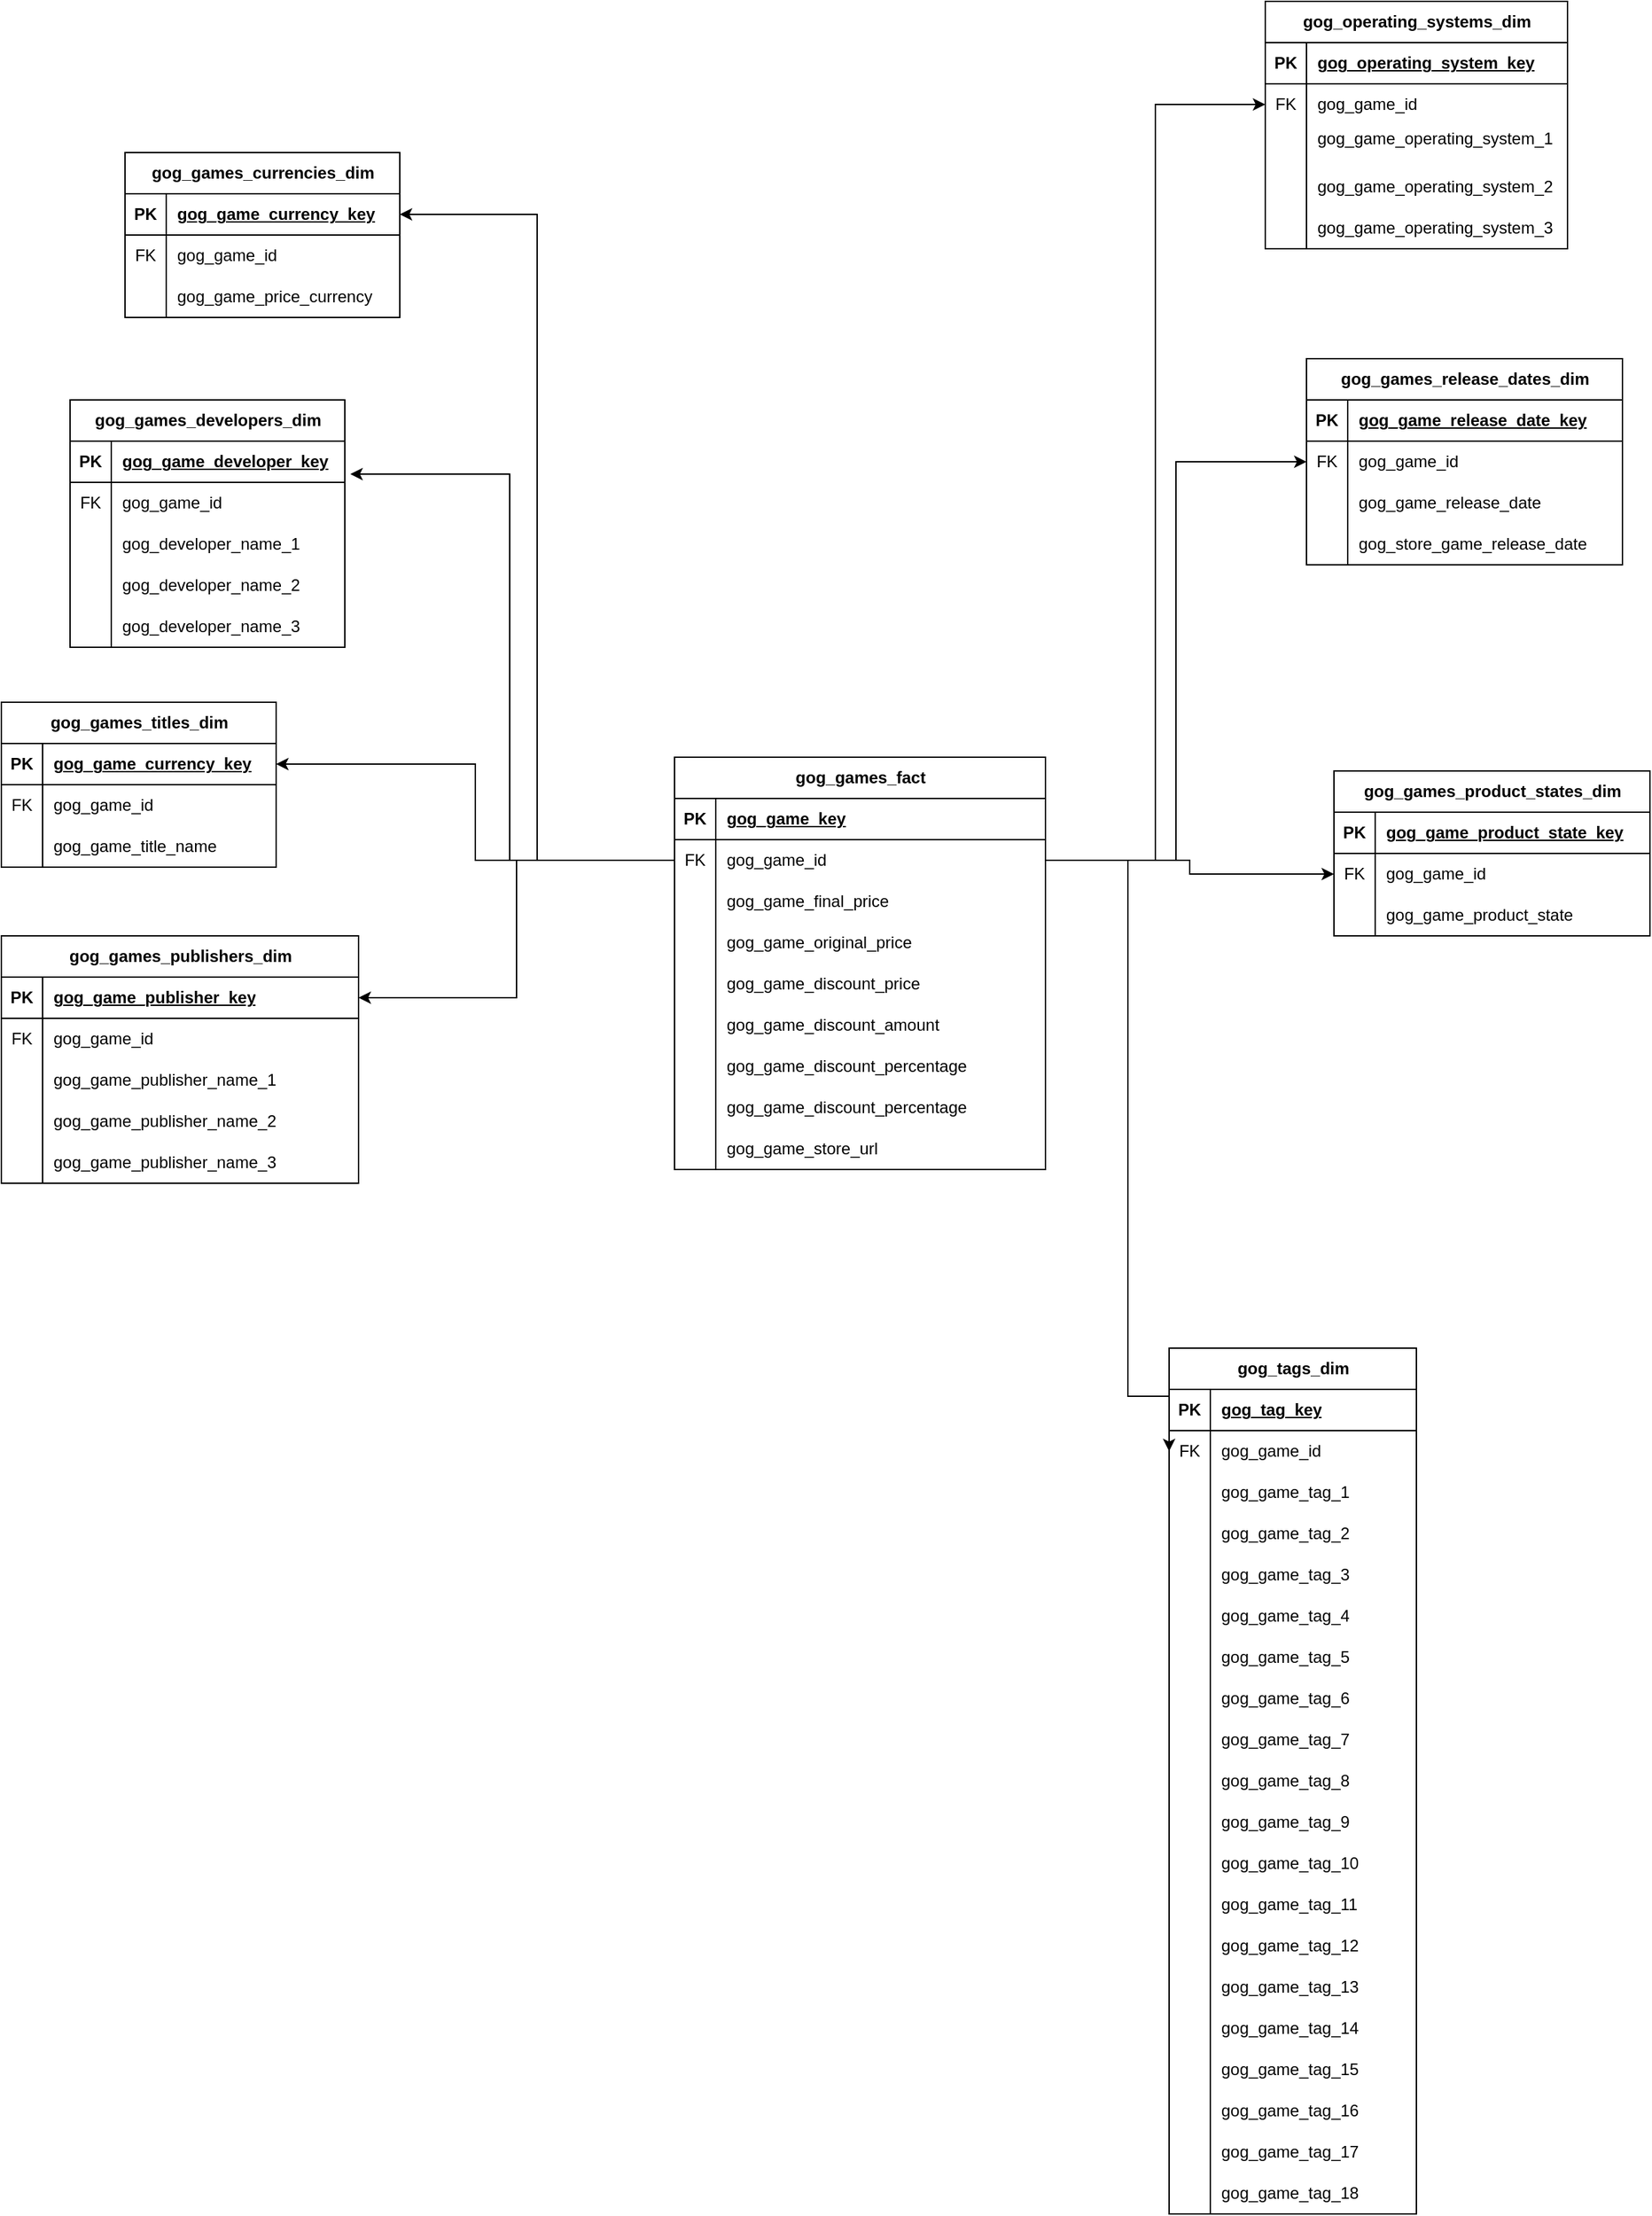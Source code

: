 <mxfile version="24.7.8">
  <diagram name="Page-1" id="enXMwHZUBT8As5Ggcgpj">
    <mxGraphModel dx="2324" dy="2807" grid="1" gridSize="10" guides="1" tooltips="1" connect="1" arrows="1" fold="1" page="1" pageScale="1" pageWidth="850" pageHeight="1100" math="0" shadow="0">
      <root>
        <mxCell id="0" />
        <mxCell id="1" parent="0" />
        <mxCell id="M3rSuYQM6xM4mzz4hrdh-1" value="gog_games_fact" style="shape=table;startSize=30;container=1;collapsible=1;childLayout=tableLayout;fixedRows=1;rowLines=0;fontStyle=1;align=center;resizeLast=1;html=1;" vertex="1" parent="1">
          <mxGeometry x="210" y="230" width="270" height="300" as="geometry" />
        </mxCell>
        <mxCell id="M3rSuYQM6xM4mzz4hrdh-2" value="" style="shape=tableRow;horizontal=0;startSize=0;swimlaneHead=0;swimlaneBody=0;fillColor=none;collapsible=0;dropTarget=0;points=[[0,0.5],[1,0.5]];portConstraint=eastwest;top=0;left=0;right=0;bottom=1;" vertex="1" parent="M3rSuYQM6xM4mzz4hrdh-1">
          <mxGeometry y="30" width="270" height="30" as="geometry" />
        </mxCell>
        <mxCell id="M3rSuYQM6xM4mzz4hrdh-3" value="PK" style="shape=partialRectangle;connectable=0;fillColor=none;top=0;left=0;bottom=0;right=0;fontStyle=1;overflow=hidden;whiteSpace=wrap;html=1;" vertex="1" parent="M3rSuYQM6xM4mzz4hrdh-2">
          <mxGeometry width="30" height="30" as="geometry">
            <mxRectangle width="30" height="30" as="alternateBounds" />
          </mxGeometry>
        </mxCell>
        <mxCell id="M3rSuYQM6xM4mzz4hrdh-4" value="gog_game_key" style="shape=partialRectangle;connectable=0;fillColor=none;top=0;left=0;bottom=0;right=0;align=left;spacingLeft=6;fontStyle=5;overflow=hidden;whiteSpace=wrap;html=1;" vertex="1" parent="M3rSuYQM6xM4mzz4hrdh-2">
          <mxGeometry x="30" width="240" height="30" as="geometry">
            <mxRectangle width="240" height="30" as="alternateBounds" />
          </mxGeometry>
        </mxCell>
        <mxCell id="M3rSuYQM6xM4mzz4hrdh-5" value="" style="shape=tableRow;horizontal=0;startSize=0;swimlaneHead=0;swimlaneBody=0;fillColor=none;collapsible=0;dropTarget=0;points=[[0,0.5],[1,0.5]];portConstraint=eastwest;top=0;left=0;right=0;bottom=0;" vertex="1" parent="M3rSuYQM6xM4mzz4hrdh-1">
          <mxGeometry y="60" width="270" height="30" as="geometry" />
        </mxCell>
        <mxCell id="M3rSuYQM6xM4mzz4hrdh-6" value="FK" style="shape=partialRectangle;connectable=0;fillColor=none;top=0;left=0;bottom=0;right=0;editable=1;overflow=hidden;whiteSpace=wrap;html=1;" vertex="1" parent="M3rSuYQM6xM4mzz4hrdh-5">
          <mxGeometry width="30" height="30" as="geometry">
            <mxRectangle width="30" height="30" as="alternateBounds" />
          </mxGeometry>
        </mxCell>
        <mxCell id="M3rSuYQM6xM4mzz4hrdh-7" value="gog_game_id" style="shape=partialRectangle;connectable=0;fillColor=none;top=0;left=0;bottom=0;right=0;align=left;spacingLeft=6;overflow=hidden;whiteSpace=wrap;html=1;" vertex="1" parent="M3rSuYQM6xM4mzz4hrdh-5">
          <mxGeometry x="30" width="240" height="30" as="geometry">
            <mxRectangle width="240" height="30" as="alternateBounds" />
          </mxGeometry>
        </mxCell>
        <mxCell id="M3rSuYQM6xM4mzz4hrdh-8" value="" style="shape=tableRow;horizontal=0;startSize=0;swimlaneHead=0;swimlaneBody=0;fillColor=none;collapsible=0;dropTarget=0;points=[[0,0.5],[1,0.5]];portConstraint=eastwest;top=0;left=0;right=0;bottom=0;" vertex="1" parent="M3rSuYQM6xM4mzz4hrdh-1">
          <mxGeometry y="90" width="270" height="30" as="geometry" />
        </mxCell>
        <mxCell id="M3rSuYQM6xM4mzz4hrdh-9" value="" style="shape=partialRectangle;connectable=0;fillColor=none;top=0;left=0;bottom=0;right=0;editable=1;overflow=hidden;whiteSpace=wrap;html=1;" vertex="1" parent="M3rSuYQM6xM4mzz4hrdh-8">
          <mxGeometry width="30" height="30" as="geometry">
            <mxRectangle width="30" height="30" as="alternateBounds" />
          </mxGeometry>
        </mxCell>
        <mxCell id="M3rSuYQM6xM4mzz4hrdh-10" value="gog_game_final_price" style="shape=partialRectangle;connectable=0;fillColor=none;top=0;left=0;bottom=0;right=0;align=left;spacingLeft=6;overflow=hidden;whiteSpace=wrap;html=1;" vertex="1" parent="M3rSuYQM6xM4mzz4hrdh-8">
          <mxGeometry x="30" width="240" height="30" as="geometry">
            <mxRectangle width="240" height="30" as="alternateBounds" />
          </mxGeometry>
        </mxCell>
        <mxCell id="M3rSuYQM6xM4mzz4hrdh-150" value="" style="shape=tableRow;horizontal=0;startSize=0;swimlaneHead=0;swimlaneBody=0;fillColor=none;collapsible=0;dropTarget=0;points=[[0,0.5],[1,0.5]];portConstraint=eastwest;top=0;left=0;right=0;bottom=0;" vertex="1" parent="M3rSuYQM6xM4mzz4hrdh-1">
          <mxGeometry y="120" width="270" height="30" as="geometry" />
        </mxCell>
        <mxCell id="M3rSuYQM6xM4mzz4hrdh-151" value="" style="shape=partialRectangle;connectable=0;fillColor=none;top=0;left=0;bottom=0;right=0;editable=1;overflow=hidden;whiteSpace=wrap;html=1;" vertex="1" parent="M3rSuYQM6xM4mzz4hrdh-150">
          <mxGeometry width="30" height="30" as="geometry">
            <mxRectangle width="30" height="30" as="alternateBounds" />
          </mxGeometry>
        </mxCell>
        <mxCell id="M3rSuYQM6xM4mzz4hrdh-152" value="gog_game_original_price" style="shape=partialRectangle;connectable=0;fillColor=none;top=0;left=0;bottom=0;right=0;align=left;spacingLeft=6;overflow=hidden;whiteSpace=wrap;html=1;" vertex="1" parent="M3rSuYQM6xM4mzz4hrdh-150">
          <mxGeometry x="30" width="240" height="30" as="geometry">
            <mxRectangle width="240" height="30" as="alternateBounds" />
          </mxGeometry>
        </mxCell>
        <mxCell id="M3rSuYQM6xM4mzz4hrdh-11" value="" style="shape=tableRow;horizontal=0;startSize=0;swimlaneHead=0;swimlaneBody=0;fillColor=none;collapsible=0;dropTarget=0;points=[[0,0.5],[1,0.5]];portConstraint=eastwest;top=0;left=0;right=0;bottom=0;" vertex="1" parent="M3rSuYQM6xM4mzz4hrdh-1">
          <mxGeometry y="150" width="270" height="30" as="geometry" />
        </mxCell>
        <mxCell id="M3rSuYQM6xM4mzz4hrdh-12" value="" style="shape=partialRectangle;connectable=0;fillColor=none;top=0;left=0;bottom=0;right=0;editable=1;overflow=hidden;whiteSpace=wrap;html=1;" vertex="1" parent="M3rSuYQM6xM4mzz4hrdh-11">
          <mxGeometry width="30" height="30" as="geometry">
            <mxRectangle width="30" height="30" as="alternateBounds" />
          </mxGeometry>
        </mxCell>
        <mxCell id="M3rSuYQM6xM4mzz4hrdh-13" value="gog_game_discount_price" style="shape=partialRectangle;connectable=0;fillColor=none;top=0;left=0;bottom=0;right=0;align=left;spacingLeft=6;overflow=hidden;whiteSpace=wrap;html=1;" vertex="1" parent="M3rSuYQM6xM4mzz4hrdh-11">
          <mxGeometry x="30" width="240" height="30" as="geometry">
            <mxRectangle width="240" height="30" as="alternateBounds" />
          </mxGeometry>
        </mxCell>
        <mxCell id="M3rSuYQM6xM4mzz4hrdh-128" value="" style="shape=tableRow;horizontal=0;startSize=0;swimlaneHead=0;swimlaneBody=0;fillColor=none;collapsible=0;dropTarget=0;points=[[0,0.5],[1,0.5]];portConstraint=eastwest;top=0;left=0;right=0;bottom=0;" vertex="1" parent="M3rSuYQM6xM4mzz4hrdh-1">
          <mxGeometry y="180" width="270" height="30" as="geometry" />
        </mxCell>
        <mxCell id="M3rSuYQM6xM4mzz4hrdh-129" value="" style="shape=partialRectangle;connectable=0;fillColor=none;top=0;left=0;bottom=0;right=0;editable=1;overflow=hidden;whiteSpace=wrap;html=1;" vertex="1" parent="M3rSuYQM6xM4mzz4hrdh-128">
          <mxGeometry width="30" height="30" as="geometry">
            <mxRectangle width="30" height="30" as="alternateBounds" />
          </mxGeometry>
        </mxCell>
        <mxCell id="M3rSuYQM6xM4mzz4hrdh-130" value="gog_game_discount_amount" style="shape=partialRectangle;connectable=0;fillColor=none;top=0;left=0;bottom=0;right=0;align=left;spacingLeft=6;overflow=hidden;whiteSpace=wrap;html=1;" vertex="1" parent="M3rSuYQM6xM4mzz4hrdh-128">
          <mxGeometry x="30" width="240" height="30" as="geometry">
            <mxRectangle width="240" height="30" as="alternateBounds" />
          </mxGeometry>
        </mxCell>
        <mxCell id="M3rSuYQM6xM4mzz4hrdh-131" value="" style="shape=tableRow;horizontal=0;startSize=0;swimlaneHead=0;swimlaneBody=0;fillColor=none;collapsible=0;dropTarget=0;points=[[0,0.5],[1,0.5]];portConstraint=eastwest;top=0;left=0;right=0;bottom=0;" vertex="1" parent="M3rSuYQM6xM4mzz4hrdh-1">
          <mxGeometry y="210" width="270" height="30" as="geometry" />
        </mxCell>
        <mxCell id="M3rSuYQM6xM4mzz4hrdh-132" value="" style="shape=partialRectangle;connectable=0;fillColor=none;top=0;left=0;bottom=0;right=0;editable=1;overflow=hidden;whiteSpace=wrap;html=1;" vertex="1" parent="M3rSuYQM6xM4mzz4hrdh-131">
          <mxGeometry width="30" height="30" as="geometry">
            <mxRectangle width="30" height="30" as="alternateBounds" />
          </mxGeometry>
        </mxCell>
        <mxCell id="M3rSuYQM6xM4mzz4hrdh-133" value="gog_game_discount_percentage" style="shape=partialRectangle;connectable=0;fillColor=none;top=0;left=0;bottom=0;right=0;align=left;spacingLeft=6;overflow=hidden;whiteSpace=wrap;html=1;" vertex="1" parent="M3rSuYQM6xM4mzz4hrdh-131">
          <mxGeometry x="30" width="240" height="30" as="geometry">
            <mxRectangle width="240" height="30" as="alternateBounds" />
          </mxGeometry>
        </mxCell>
        <mxCell id="M3rSuYQM6xM4mzz4hrdh-134" value="" style="shape=tableRow;horizontal=0;startSize=0;swimlaneHead=0;swimlaneBody=0;fillColor=none;collapsible=0;dropTarget=0;points=[[0,0.5],[1,0.5]];portConstraint=eastwest;top=0;left=0;right=0;bottom=0;" vertex="1" parent="M3rSuYQM6xM4mzz4hrdh-1">
          <mxGeometry y="240" width="270" height="30" as="geometry" />
        </mxCell>
        <mxCell id="M3rSuYQM6xM4mzz4hrdh-135" value="" style="shape=partialRectangle;connectable=0;fillColor=none;top=0;left=0;bottom=0;right=0;editable=1;overflow=hidden;whiteSpace=wrap;html=1;" vertex="1" parent="M3rSuYQM6xM4mzz4hrdh-134">
          <mxGeometry width="30" height="30" as="geometry">
            <mxRectangle width="30" height="30" as="alternateBounds" />
          </mxGeometry>
        </mxCell>
        <mxCell id="M3rSuYQM6xM4mzz4hrdh-136" value="gog_game_discount_percentage" style="shape=partialRectangle;connectable=0;fillColor=none;top=0;left=0;bottom=0;right=0;align=left;spacingLeft=6;overflow=hidden;whiteSpace=wrap;html=1;" vertex="1" parent="M3rSuYQM6xM4mzz4hrdh-134">
          <mxGeometry x="30" width="240" height="30" as="geometry">
            <mxRectangle width="240" height="30" as="alternateBounds" />
          </mxGeometry>
        </mxCell>
        <mxCell id="M3rSuYQM6xM4mzz4hrdh-205" value="" style="shape=tableRow;horizontal=0;startSize=0;swimlaneHead=0;swimlaneBody=0;fillColor=none;collapsible=0;dropTarget=0;points=[[0,0.5],[1,0.5]];portConstraint=eastwest;top=0;left=0;right=0;bottom=0;" vertex="1" parent="M3rSuYQM6xM4mzz4hrdh-1">
          <mxGeometry y="270" width="270" height="30" as="geometry" />
        </mxCell>
        <mxCell id="M3rSuYQM6xM4mzz4hrdh-206" value="" style="shape=partialRectangle;connectable=0;fillColor=none;top=0;left=0;bottom=0;right=0;editable=1;overflow=hidden;whiteSpace=wrap;html=1;" vertex="1" parent="M3rSuYQM6xM4mzz4hrdh-205">
          <mxGeometry width="30" height="30" as="geometry">
            <mxRectangle width="30" height="30" as="alternateBounds" />
          </mxGeometry>
        </mxCell>
        <mxCell id="M3rSuYQM6xM4mzz4hrdh-207" value="gog_game_store_url" style="shape=partialRectangle;connectable=0;fillColor=none;top=0;left=0;bottom=0;right=0;align=left;spacingLeft=6;overflow=hidden;whiteSpace=wrap;html=1;" vertex="1" parent="M3rSuYQM6xM4mzz4hrdh-205">
          <mxGeometry x="30" width="240" height="30" as="geometry">
            <mxRectangle width="240" height="30" as="alternateBounds" />
          </mxGeometry>
        </mxCell>
        <mxCell id="M3rSuYQM6xM4mzz4hrdh-14" value="gog_tags_dim" style="shape=table;startSize=30;container=1;collapsible=1;childLayout=tableLayout;fixedRows=1;rowLines=0;fontStyle=1;align=center;resizeLast=1;html=1;" vertex="1" parent="1">
          <mxGeometry x="570" y="660" width="180" height="630" as="geometry" />
        </mxCell>
        <mxCell id="M3rSuYQM6xM4mzz4hrdh-15" value="" style="shape=tableRow;horizontal=0;startSize=0;swimlaneHead=0;swimlaneBody=0;fillColor=none;collapsible=0;dropTarget=0;points=[[0,0.5],[1,0.5]];portConstraint=eastwest;top=0;left=0;right=0;bottom=1;" vertex="1" parent="M3rSuYQM6xM4mzz4hrdh-14">
          <mxGeometry y="30" width="180" height="30" as="geometry" />
        </mxCell>
        <mxCell id="M3rSuYQM6xM4mzz4hrdh-16" value="PK" style="shape=partialRectangle;connectable=0;fillColor=none;top=0;left=0;bottom=0;right=0;fontStyle=1;overflow=hidden;whiteSpace=wrap;html=1;" vertex="1" parent="M3rSuYQM6xM4mzz4hrdh-15">
          <mxGeometry width="30" height="30" as="geometry">
            <mxRectangle width="30" height="30" as="alternateBounds" />
          </mxGeometry>
        </mxCell>
        <mxCell id="M3rSuYQM6xM4mzz4hrdh-17" value="gog_tag_key" style="shape=partialRectangle;connectable=0;fillColor=none;top=0;left=0;bottom=0;right=0;align=left;spacingLeft=6;fontStyle=5;overflow=hidden;whiteSpace=wrap;html=1;" vertex="1" parent="M3rSuYQM6xM4mzz4hrdh-15">
          <mxGeometry x="30" width="150" height="30" as="geometry">
            <mxRectangle width="150" height="30" as="alternateBounds" />
          </mxGeometry>
        </mxCell>
        <mxCell id="M3rSuYQM6xM4mzz4hrdh-18" value="" style="shape=tableRow;horizontal=0;startSize=0;swimlaneHead=0;swimlaneBody=0;fillColor=none;collapsible=0;dropTarget=0;points=[[0,0.5],[1,0.5]];portConstraint=eastwest;top=0;left=0;right=0;bottom=0;" vertex="1" parent="M3rSuYQM6xM4mzz4hrdh-14">
          <mxGeometry y="60" width="180" height="30" as="geometry" />
        </mxCell>
        <mxCell id="M3rSuYQM6xM4mzz4hrdh-19" value="FK" style="shape=partialRectangle;connectable=0;fillColor=none;top=0;left=0;bottom=0;right=0;editable=1;overflow=hidden;whiteSpace=wrap;html=1;" vertex="1" parent="M3rSuYQM6xM4mzz4hrdh-18">
          <mxGeometry width="30" height="30" as="geometry">
            <mxRectangle width="30" height="30" as="alternateBounds" />
          </mxGeometry>
        </mxCell>
        <mxCell id="M3rSuYQM6xM4mzz4hrdh-20" value="gog_game_id" style="shape=partialRectangle;connectable=0;fillColor=none;top=0;left=0;bottom=0;right=0;align=left;spacingLeft=6;overflow=hidden;whiteSpace=wrap;html=1;" vertex="1" parent="M3rSuYQM6xM4mzz4hrdh-18">
          <mxGeometry x="30" width="150" height="30" as="geometry">
            <mxRectangle width="150" height="30" as="alternateBounds" />
          </mxGeometry>
        </mxCell>
        <mxCell id="M3rSuYQM6xM4mzz4hrdh-21" value="" style="shape=tableRow;horizontal=0;startSize=0;swimlaneHead=0;swimlaneBody=0;fillColor=none;collapsible=0;dropTarget=0;points=[[0,0.5],[1,0.5]];portConstraint=eastwest;top=0;left=0;right=0;bottom=0;" vertex="1" parent="M3rSuYQM6xM4mzz4hrdh-14">
          <mxGeometry y="90" width="180" height="30" as="geometry" />
        </mxCell>
        <mxCell id="M3rSuYQM6xM4mzz4hrdh-22" value="&#xa;&lt;span style=&quot;white-space: pre;&quot;&gt;&amp;nbsp;&amp;nbsp;&amp;nbsp;&amp;nbsp;&lt;/span&gt;&lt;span style=&quot;white-space: pre;&quot;&gt;&amp;nbsp;&amp;nbsp;&amp;nbsp;&amp;nbsp;&lt;/span&gt;&lt;span style=&quot;white-space: pre;&quot;&gt;&amp;nbsp;&amp;nbsp;&amp;nbsp;&amp;nbsp;&lt;/span&gt;&lt;span style=&quot;white-space: pre;&quot;&gt;&amp;nbsp;&amp;nbsp;&amp;nbsp;&amp;nbsp;&lt;/span&gt;&lt;span style=&quot;white-space: pre;&quot;&gt;&amp;nbsp;&amp;nbsp;&amp;nbsp;&amp;nbsp;&lt;/span&gt;&lt;span style=&quot;white-space: pre;&quot;&gt;&amp;nbsp;&amp;nbsp;&amp;nbsp;&amp;nbsp;&lt;/span&gt;&lt;span style=&quot;white-space: pre;&quot;&gt;&amp;nbsp;&amp;nbsp;&amp;nbsp;&amp;nbsp;&lt;/span&gt;&lt;span style=&quot;white-space: pre;&quot;&gt;&amp;nbsp;&amp;nbsp;&amp;nbsp;&amp;nbsp;&lt;/span&gt;&lt;span style=&quot;white-space: pre;&quot;&gt;&amp;nbsp;&amp;nbsp;&amp;nbsp;&amp;nbsp;&lt;/span&gt;&lt;span style=&quot;white-space: pre;&quot;&gt;&amp;nbsp;&amp;nbsp;&amp;nbsp;&amp;nbsp;&lt;/span&gt;&lt;span style=&quot;white-space: pre;&quot;&gt;&amp;nbsp;&amp;nbsp;&amp;nbsp;&amp;nbsp;&lt;/span&gt;&lt;span style=&quot;white-space: pre;&quot;&gt;&amp;nbsp;&amp;nbsp;&amp;nbsp;&amp;nbsp;&lt;/span&gt;&lt;span style=&quot;white-space: pre;&quot;&gt;&amp;nbsp;&amp;nbsp;&amp;nbsp;&amp;nbsp;&lt;/span&gt;&lt;span style=&quot;white-space: pre;&quot;&gt;&amp;nbsp;&amp;nbsp;&amp;nbsp;&amp;nbsp;&lt;/span&gt;&lt;span style=&quot;white-space: pre;&quot;&gt;&amp;nbsp;&amp;nbsp;&amp;nbsp;&amp;nbsp;&lt;/span&gt;&lt;span style=&quot;white-space: pre;&quot;&gt;&amp;nbsp;&amp;nbsp;&amp;nbsp;&amp;nbsp;&lt;/span&gt;&lt;span style=&quot;white-space: pre;&quot;&gt;&amp;nbsp;&amp;nbsp;&amp;nbsp;&amp;nbsp;&lt;/span&gt;&lt;span style=&quot;white-space: pre;&quot;&gt;&amp;nbsp;&amp;nbsp;&amp;nbsp;&amp;nbsp;&lt;/span&gt;&lt;span style=&quot;white-space: pre;&quot;&gt;&amp;nbsp;&amp;nbsp;&amp;nbsp;&amp;nbsp;&lt;/span&gt;&lt;span style=&quot;white-space: pre;&quot;&gt;&amp;nbsp;&amp;nbsp;&amp;nbsp;&amp;nbsp;&lt;/span&gt;&lt;span style=&quot;white-space: pre;&quot;&gt;&amp;nbsp;&amp;nbsp;&amp;nbsp;&amp;nbsp;&lt;/span&gt;&lt;span style=&quot;white-space: pre;&quot;&gt;&amp;nbsp;&amp;nbsp;&amp;nbsp;&amp;nbsp;&lt;/span&gt;&lt;span style=&quot;white-space: pre;&quot;&gt;&amp;nbsp;&amp;nbsp;&amp;nbsp;&amp;nbsp;&lt;/span&gt;&lt;span style=&quot;white-space: pre;&quot;&gt;&amp;nbsp;&amp;nbsp;&amp;nbsp;&amp;nbsp;&lt;/span&gt;&lt;span style=&quot;white-space: pre;&quot;&gt;&amp;nbsp;&amp;nbsp;&amp;nbsp;&amp;nbsp;&lt;/span&gt;&lt;span style=&quot;white-space: pre;&quot;&gt;&amp;nbsp;&amp;nbsp;&amp;nbsp;&amp;nbsp;&lt;/span&gt;&lt;span style=&quot;white-space: pre;&quot;&gt;&amp;nbsp;&amp;nbsp;&amp;nbsp;&amp;nbsp;&lt;/span&gt;&lt;span style=&quot;white-space: pre;&quot;&gt;&amp;nbsp;&amp;nbsp;&amp;nbsp;&amp;nbsp;&lt;/span&gt;&lt;span style=&quot;white-space: pre;&quot;&gt;&amp;nbsp;&amp;nbsp;&amp;nbsp;&amp;nbsp;&lt;/span&gt;&lt;span style=&quot;white-space: pre;&quot;&gt;&amp;nbsp;&amp;nbsp;&amp;nbsp;&amp;nbsp;&lt;/span&gt;&lt;span style=&quot;white-space: pre;&quot;&gt;&amp;nbsp;&amp;nbsp;&amp;nbsp;&amp;nbsp;&lt;/span&gt;&lt;span style=&quot;white-space: pre;&quot;&gt;&amp;nbsp;&amp;nbsp;&amp;nbsp;&amp;nbsp;&lt;/span&gt;&lt;span style=&quot;white-space: pre;&quot;&gt;&amp;nbsp;&amp;nbsp;&amp;nbsp;&amp;nbsp;&lt;/span&gt;&lt;span style=&quot;white-space: pre;&quot;&gt;&amp;nbsp;&amp;nbsp;&amp;nbsp;&amp;nbsp;&lt;/span&gt;&lt;span style=&quot;white-space: pre;&quot;&gt;&amp;nbsp;&amp;nbsp;&amp;nbsp;&amp;nbsp;&lt;/span&gt;&lt;span style=&quot;white-space: pre;&quot;&gt;&amp;nbsp;&amp;nbsp;&amp;nbsp;&amp;nbsp;&lt;/span&gt;&lt;span style=&quot;white-space: pre;&quot;&gt;&amp;nbsp;&amp;nbsp;&amp;nbsp;&amp;nbsp;&lt;/span&gt;&lt;span style=&quot;white-space: pre;&quot;&gt;&amp;nbsp;&amp;nbsp;&amp;nbsp;&amp;nbsp;&lt;/span&gt;&lt;span style=&quot;white-space: pre;&quot;&gt;&amp;nbsp;&amp;nbsp;&amp;nbsp;&amp;nbsp;&lt;/span&gt;&lt;span style=&quot;white-space: pre;&quot;&gt;&amp;nbsp;&amp;nbsp;&amp;nbsp;&amp;nbsp;&lt;/span&gt;&lt;span style=&quot;white-space: pre;&quot;&gt;&amp;nbsp;&amp;nbsp;&amp;nbsp;&amp;nbsp;&lt;/span&gt;&lt;span style=&quot;white-space: pre;&quot;&gt;&amp;nbsp;&amp;nbsp;&amp;nbsp;&amp;nbsp;&lt;/span&gt;&lt;span style=&quot;white-space: pre;&quot;&gt;&amp;nbsp;&amp;nbsp;&amp;nbsp;&amp;nbsp;&lt;/span&gt;&lt;span style=&quot;white-space: pre;&quot;&gt;&amp;nbsp;&amp;nbsp;&amp;nbsp;&amp;nbsp;&lt;/span&gt;&lt;span style=&quot;white-space: pre;&quot;&gt;&amp;nbsp;&amp;nbsp;&amp;nbsp;&amp;nbsp;&lt;/span&gt;&lt;span style=&quot;white-space: pre;&quot;&gt;&amp;nbsp;&amp;nbsp;&amp;nbsp;&amp;nbsp;&lt;/span&gt;&lt;span style=&quot;white-space: pre;&quot;&gt;&amp;nbsp;&amp;nbsp;&amp;nbsp;&amp;nbsp;&lt;/span&gt;&lt;span style=&quot;white-space: pre;&quot;&gt;&amp;nbsp;&amp;nbsp;&amp;nbsp;&amp;nbsp;&lt;/span&gt;&lt;span style=&quot;white-space: pre;&quot;&gt;&amp;nbsp;&amp;nbsp;&amp;nbsp;&amp;nbsp;&lt;/span&gt;&lt;span style=&quot;white-space: pre;&quot;&gt;&amp;nbsp;&amp;nbsp;&amp;nbsp;&amp;nbsp;&lt;/span&gt;&lt;span style=&quot;white-space: pre;&quot;&gt;&amp;nbsp;&amp;nbsp;&amp;nbsp;&amp;nbsp;&lt;/span&gt;&lt;span style=&quot;white-space: pre;&quot;&gt;&amp;nbsp;&amp;nbsp;&amp;nbsp;&amp;nbsp;&lt;/span&gt;&lt;span style=&quot;white-space: pre;&quot;&gt;&amp;nbsp;&amp;nbsp;&amp;nbsp;&amp;nbsp;&lt;/span&gt;&lt;span style=&quot;white-space: pre;&quot;&gt;&amp;nbsp;&amp;nbsp;&amp;nbsp;&amp;nbsp;&lt;/span&gt;&lt;span style=&quot;white-space: pre;&quot;&gt;&amp;nbsp;&amp;nbsp;&amp;nbsp;&amp;nbsp;&lt;/span&gt;&lt;span style=&quot;white-space: pre;&quot;&gt;&amp;nbsp;&amp;nbsp;&amp;nbsp;&amp;nbsp;&lt;/span&gt;&lt;span style=&quot;white-space: pre;&quot;&gt;&amp;nbsp;&amp;nbsp;&amp;nbsp;&amp;nbsp;&lt;/span&gt;&lt;span style=&quot;white-space: pre;&quot;&gt;&amp;nbsp;&amp;nbsp;&amp;nbsp;&amp;nbsp;&lt;/span&gt;&lt;span style=&quot;white-space: pre;&quot;&gt;&amp;nbsp;&amp;nbsp;&amp;nbsp;&amp;nbsp;&lt;/span&gt;&lt;span style=&quot;white-space: pre;&quot;&gt;&amp;nbsp;&amp;nbsp;&amp;nbsp;&amp;nbsp;&lt;/span&gt;&lt;span style=&quot;white-space: pre;&quot;&gt;&amp;nbsp;&amp;nbsp;&amp;nbsp;&amp;nbsp;&lt;/span&gt;&lt;span style=&quot;white-space: pre;&quot;&gt;&amp;nbsp;&amp;nbsp;&amp;nbsp;&amp;nbsp;&lt;/span&gt;&lt;span style=&quot;white-space: pre;&quot;&gt;&amp;nbsp;&amp;nbsp;&amp;nbsp;&amp;nbsp;&lt;/span&gt;&lt;span style=&quot;white-space: pre;&quot;&gt;&amp;nbsp;&amp;nbsp;&amp;nbsp;&amp;nbsp;&lt;/span&gt;&lt;span style=&quot;white-space: pre;&quot;&gt;&amp;nbsp;&amp;nbsp;&amp;nbsp;&amp;nbsp;&lt;/span&gt;&lt;table border=&quot;0&quot; cellspacing=&quot;0&quot;&gt;&#xa;&lt;colgroup width=&quot;232&quot;&gt;&lt;/colgroup&gt;&#xa;&lt;tbody&gt;&lt;tr&gt;&#xa;&lt;td align=&quot;left&quot; height=&quot;17&quot;&gt;gog_game_Tag1&lt;/td&gt;&#xa;&lt;/tr&gt;&#xa;&lt;tr&gt;&#xa;&lt;td align=&quot;left&quot; height=&quot;17&quot;&gt;gog_game_Tag2&lt;/td&gt;&#xa;&lt;/tr&gt;&#xa;&lt;tr&gt;&#xa;&lt;td align=&quot;left&quot; height=&quot;17&quot;&gt;gog_game_Tag3&lt;/td&gt;&#xa;&lt;/tr&gt;&#xa;&lt;tr&gt;&#xa;&lt;td align=&quot;left&quot; height=&quot;17&quot;&gt;gog_game_Tag4&lt;/td&gt;&#xa;&lt;/tr&gt;&#xa;&lt;tr&gt;&#xa;&lt;td align=&quot;left&quot; height=&quot;17&quot;&gt;gog_game_Tag5&lt;/td&gt;&#xa;&lt;/tr&gt;&#xa;&lt;tr&gt;&#xa;&lt;td align=&quot;left&quot; height=&quot;17&quot;&gt;gog_game_Tag6&lt;/td&gt;&#xa;&lt;/tr&gt;&#xa;&lt;tr&gt;&#xa;&lt;td align=&quot;left&quot; height=&quot;17&quot;&gt;gog_game_Tag7&lt;/td&gt;&#xa;&lt;/tr&gt;&#xa;&lt;tr&gt;&#xa;&lt;td align=&quot;left&quot; height=&quot;17&quot;&gt;gog_game_Tag8&lt;/td&gt;&#xa;&lt;/tr&gt;&#xa;&lt;tr&gt;&#xa;&lt;td align=&quot;left&quot; height=&quot;17&quot;&gt;gog_game_Tag9&lt;/td&gt;&#xa;&lt;/tr&gt;&#xa;&lt;tr&gt;&#xa;&lt;td align=&quot;left&quot; height=&quot;17&quot;&gt;gog_game_Tag10&lt;/td&gt;&#xa;&lt;/tr&gt;&#xa;&lt;tr&gt;&#xa;&lt;td align=&quot;left&quot; height=&quot;17&quot;&gt;gog_game_Tag11&lt;/td&gt;&#xa;&lt;/tr&gt;&#xa;&lt;tr&gt;&#xa;&lt;td align=&quot;left&quot; height=&quot;17&quot;&gt;gog_game_Tag12&lt;/td&gt;&#xa;&lt;/tr&gt;&#xa;&lt;tr&gt;&#xa;&lt;td align=&quot;left&quot; height=&quot;17&quot;&gt;gog_game_Tag13&lt;/td&gt;&#xa;&lt;/tr&gt;&#xa;&lt;tr&gt;&#xa;&lt;td align=&quot;left&quot; height=&quot;17&quot;&gt;gog_game_Tag14&lt;/td&gt;&#xa;&lt;/tr&gt;&#xa;&lt;tr&gt;&#xa;&lt;td align=&quot;left&quot; height=&quot;17&quot;&gt;gog_game_Tag15&lt;/td&gt;&#xa;&lt;/tr&gt;&#xa;&lt;tr&gt;&#xa;&lt;td align=&quot;left&quot; height=&quot;17&quot;&gt;gog_game_Tag16&lt;/td&gt;&#xa;&lt;/tr&gt;&#xa;&lt;/tbody&gt;&lt;/table&gt;&#xa;&#xa;&#xa;&#xa;" style="shape=partialRectangle;connectable=0;fillColor=none;top=0;left=0;bottom=0;right=0;editable=1;overflow=hidden;whiteSpace=wrap;html=1;" vertex="1" parent="M3rSuYQM6xM4mzz4hrdh-21">
          <mxGeometry width="30" height="30" as="geometry">
            <mxRectangle width="30" height="30" as="alternateBounds" />
          </mxGeometry>
        </mxCell>
        <mxCell id="M3rSuYQM6xM4mzz4hrdh-23" value="gog_game_tag_1" style="shape=partialRectangle;connectable=0;fillColor=none;top=0;left=0;bottom=0;right=0;align=left;spacingLeft=6;overflow=hidden;whiteSpace=wrap;html=1;" vertex="1" parent="M3rSuYQM6xM4mzz4hrdh-21">
          <mxGeometry x="30" width="150" height="30" as="geometry">
            <mxRectangle width="150" height="30" as="alternateBounds" />
          </mxGeometry>
        </mxCell>
        <mxCell id="M3rSuYQM6xM4mzz4hrdh-24" value="" style="shape=tableRow;horizontal=0;startSize=0;swimlaneHead=0;swimlaneBody=0;fillColor=none;collapsible=0;dropTarget=0;points=[[0,0.5],[1,0.5]];portConstraint=eastwest;top=0;left=0;right=0;bottom=0;" vertex="1" parent="M3rSuYQM6xM4mzz4hrdh-14">
          <mxGeometry y="120" width="180" height="30" as="geometry" />
        </mxCell>
        <mxCell id="M3rSuYQM6xM4mzz4hrdh-25" value="" style="shape=partialRectangle;connectable=0;fillColor=none;top=0;left=0;bottom=0;right=0;editable=1;overflow=hidden;whiteSpace=wrap;html=1;" vertex="1" parent="M3rSuYQM6xM4mzz4hrdh-24">
          <mxGeometry width="30" height="30" as="geometry">
            <mxRectangle width="30" height="30" as="alternateBounds" />
          </mxGeometry>
        </mxCell>
        <mxCell id="M3rSuYQM6xM4mzz4hrdh-26" value="gog_game_tag_2" style="shape=partialRectangle;connectable=0;fillColor=none;top=0;left=0;bottom=0;right=0;align=left;spacingLeft=6;overflow=hidden;whiteSpace=wrap;html=1;" vertex="1" parent="M3rSuYQM6xM4mzz4hrdh-24">
          <mxGeometry x="30" width="150" height="30" as="geometry">
            <mxRectangle width="150" height="30" as="alternateBounds" />
          </mxGeometry>
        </mxCell>
        <mxCell id="M3rSuYQM6xM4mzz4hrdh-30" value="" style="shape=tableRow;horizontal=0;startSize=0;swimlaneHead=0;swimlaneBody=0;fillColor=none;collapsible=0;dropTarget=0;points=[[0,0.5],[1,0.5]];portConstraint=eastwest;top=0;left=0;right=0;bottom=0;" vertex="1" parent="M3rSuYQM6xM4mzz4hrdh-14">
          <mxGeometry y="150" width="180" height="30" as="geometry" />
        </mxCell>
        <mxCell id="M3rSuYQM6xM4mzz4hrdh-31" value="" style="shape=partialRectangle;connectable=0;fillColor=none;top=0;left=0;bottom=0;right=0;editable=1;overflow=hidden;whiteSpace=wrap;html=1;" vertex="1" parent="M3rSuYQM6xM4mzz4hrdh-30">
          <mxGeometry width="30" height="30" as="geometry">
            <mxRectangle width="30" height="30" as="alternateBounds" />
          </mxGeometry>
        </mxCell>
        <mxCell id="M3rSuYQM6xM4mzz4hrdh-32" value="gog_game_tag_3" style="shape=partialRectangle;connectable=0;fillColor=none;top=0;left=0;bottom=0;right=0;align=left;spacingLeft=6;overflow=hidden;whiteSpace=wrap;html=1;" vertex="1" parent="M3rSuYQM6xM4mzz4hrdh-30">
          <mxGeometry x="30" width="150" height="30" as="geometry">
            <mxRectangle width="150" height="30" as="alternateBounds" />
          </mxGeometry>
        </mxCell>
        <mxCell id="M3rSuYQM6xM4mzz4hrdh-33" value="" style="shape=tableRow;horizontal=0;startSize=0;swimlaneHead=0;swimlaneBody=0;fillColor=none;collapsible=0;dropTarget=0;points=[[0,0.5],[1,0.5]];portConstraint=eastwest;top=0;left=0;right=0;bottom=0;" vertex="1" parent="M3rSuYQM6xM4mzz4hrdh-14">
          <mxGeometry y="180" width="180" height="30" as="geometry" />
        </mxCell>
        <mxCell id="M3rSuYQM6xM4mzz4hrdh-34" value="" style="shape=partialRectangle;connectable=0;fillColor=none;top=0;left=0;bottom=0;right=0;editable=1;overflow=hidden;whiteSpace=wrap;html=1;" vertex="1" parent="M3rSuYQM6xM4mzz4hrdh-33">
          <mxGeometry width="30" height="30" as="geometry">
            <mxRectangle width="30" height="30" as="alternateBounds" />
          </mxGeometry>
        </mxCell>
        <mxCell id="M3rSuYQM6xM4mzz4hrdh-35" value="gog_game_tag_4" style="shape=partialRectangle;connectable=0;fillColor=none;top=0;left=0;bottom=0;right=0;align=left;spacingLeft=6;overflow=hidden;whiteSpace=wrap;html=1;" vertex="1" parent="M3rSuYQM6xM4mzz4hrdh-33">
          <mxGeometry x="30" width="150" height="30" as="geometry">
            <mxRectangle width="150" height="30" as="alternateBounds" />
          </mxGeometry>
        </mxCell>
        <mxCell id="M3rSuYQM6xM4mzz4hrdh-36" value="" style="shape=tableRow;horizontal=0;startSize=0;swimlaneHead=0;swimlaneBody=0;fillColor=none;collapsible=0;dropTarget=0;points=[[0,0.5],[1,0.5]];portConstraint=eastwest;top=0;left=0;right=0;bottom=0;" vertex="1" parent="M3rSuYQM6xM4mzz4hrdh-14">
          <mxGeometry y="210" width="180" height="30" as="geometry" />
        </mxCell>
        <mxCell id="M3rSuYQM6xM4mzz4hrdh-37" value="" style="shape=partialRectangle;connectable=0;fillColor=none;top=0;left=0;bottom=0;right=0;editable=1;overflow=hidden;whiteSpace=wrap;html=1;" vertex="1" parent="M3rSuYQM6xM4mzz4hrdh-36">
          <mxGeometry width="30" height="30" as="geometry">
            <mxRectangle width="30" height="30" as="alternateBounds" />
          </mxGeometry>
        </mxCell>
        <mxCell id="M3rSuYQM6xM4mzz4hrdh-38" value="gog_game_tag_5" style="shape=partialRectangle;connectable=0;fillColor=none;top=0;left=0;bottom=0;right=0;align=left;spacingLeft=6;overflow=hidden;whiteSpace=wrap;html=1;" vertex="1" parent="M3rSuYQM6xM4mzz4hrdh-36">
          <mxGeometry x="30" width="150" height="30" as="geometry">
            <mxRectangle width="150" height="30" as="alternateBounds" />
          </mxGeometry>
        </mxCell>
        <mxCell id="M3rSuYQM6xM4mzz4hrdh-39" value="" style="shape=tableRow;horizontal=0;startSize=0;swimlaneHead=0;swimlaneBody=0;fillColor=none;collapsible=0;dropTarget=0;points=[[0,0.5],[1,0.5]];portConstraint=eastwest;top=0;left=0;right=0;bottom=0;" vertex="1" parent="M3rSuYQM6xM4mzz4hrdh-14">
          <mxGeometry y="240" width="180" height="30" as="geometry" />
        </mxCell>
        <mxCell id="M3rSuYQM6xM4mzz4hrdh-40" value="" style="shape=partialRectangle;connectable=0;fillColor=none;top=0;left=0;bottom=0;right=0;editable=1;overflow=hidden;whiteSpace=wrap;html=1;" vertex="1" parent="M3rSuYQM6xM4mzz4hrdh-39">
          <mxGeometry width="30" height="30" as="geometry">
            <mxRectangle width="30" height="30" as="alternateBounds" />
          </mxGeometry>
        </mxCell>
        <mxCell id="M3rSuYQM6xM4mzz4hrdh-41" value="gog_game_tag_6" style="shape=partialRectangle;connectable=0;fillColor=none;top=0;left=0;bottom=0;right=0;align=left;spacingLeft=6;overflow=hidden;whiteSpace=wrap;html=1;" vertex="1" parent="M3rSuYQM6xM4mzz4hrdh-39">
          <mxGeometry x="30" width="150" height="30" as="geometry">
            <mxRectangle width="150" height="30" as="alternateBounds" />
          </mxGeometry>
        </mxCell>
        <mxCell id="M3rSuYQM6xM4mzz4hrdh-42" value="" style="shape=tableRow;horizontal=0;startSize=0;swimlaneHead=0;swimlaneBody=0;fillColor=none;collapsible=0;dropTarget=0;points=[[0,0.5],[1,0.5]];portConstraint=eastwest;top=0;left=0;right=0;bottom=0;" vertex="1" parent="M3rSuYQM6xM4mzz4hrdh-14">
          <mxGeometry y="270" width="180" height="30" as="geometry" />
        </mxCell>
        <mxCell id="M3rSuYQM6xM4mzz4hrdh-43" value="" style="shape=partialRectangle;connectable=0;fillColor=none;top=0;left=0;bottom=0;right=0;editable=1;overflow=hidden;whiteSpace=wrap;html=1;" vertex="1" parent="M3rSuYQM6xM4mzz4hrdh-42">
          <mxGeometry width="30" height="30" as="geometry">
            <mxRectangle width="30" height="30" as="alternateBounds" />
          </mxGeometry>
        </mxCell>
        <mxCell id="M3rSuYQM6xM4mzz4hrdh-44" value="gog_game_tag_7" style="shape=partialRectangle;connectable=0;fillColor=none;top=0;left=0;bottom=0;right=0;align=left;spacingLeft=6;overflow=hidden;whiteSpace=wrap;html=1;" vertex="1" parent="M3rSuYQM6xM4mzz4hrdh-42">
          <mxGeometry x="30" width="150" height="30" as="geometry">
            <mxRectangle width="150" height="30" as="alternateBounds" />
          </mxGeometry>
        </mxCell>
        <mxCell id="M3rSuYQM6xM4mzz4hrdh-45" value="" style="shape=tableRow;horizontal=0;startSize=0;swimlaneHead=0;swimlaneBody=0;fillColor=none;collapsible=0;dropTarget=0;points=[[0,0.5],[1,0.5]];portConstraint=eastwest;top=0;left=0;right=0;bottom=0;" vertex="1" parent="M3rSuYQM6xM4mzz4hrdh-14">
          <mxGeometry y="300" width="180" height="30" as="geometry" />
        </mxCell>
        <mxCell id="M3rSuYQM6xM4mzz4hrdh-46" value="" style="shape=partialRectangle;connectable=0;fillColor=none;top=0;left=0;bottom=0;right=0;editable=1;overflow=hidden;whiteSpace=wrap;html=1;" vertex="1" parent="M3rSuYQM6xM4mzz4hrdh-45">
          <mxGeometry width="30" height="30" as="geometry">
            <mxRectangle width="30" height="30" as="alternateBounds" />
          </mxGeometry>
        </mxCell>
        <mxCell id="M3rSuYQM6xM4mzz4hrdh-47" value="gog_game_tag_8" style="shape=partialRectangle;connectable=0;fillColor=none;top=0;left=0;bottom=0;right=0;align=left;spacingLeft=6;overflow=hidden;whiteSpace=wrap;html=1;" vertex="1" parent="M3rSuYQM6xM4mzz4hrdh-45">
          <mxGeometry x="30" width="150" height="30" as="geometry">
            <mxRectangle width="150" height="30" as="alternateBounds" />
          </mxGeometry>
        </mxCell>
        <mxCell id="M3rSuYQM6xM4mzz4hrdh-48" value="" style="shape=tableRow;horizontal=0;startSize=0;swimlaneHead=0;swimlaneBody=0;fillColor=none;collapsible=0;dropTarget=0;points=[[0,0.5],[1,0.5]];portConstraint=eastwest;top=0;left=0;right=0;bottom=0;" vertex="1" parent="M3rSuYQM6xM4mzz4hrdh-14">
          <mxGeometry y="330" width="180" height="30" as="geometry" />
        </mxCell>
        <mxCell id="M3rSuYQM6xM4mzz4hrdh-49" value="" style="shape=partialRectangle;connectable=0;fillColor=none;top=0;left=0;bottom=0;right=0;editable=1;overflow=hidden;whiteSpace=wrap;html=1;" vertex="1" parent="M3rSuYQM6xM4mzz4hrdh-48">
          <mxGeometry width="30" height="30" as="geometry">
            <mxRectangle width="30" height="30" as="alternateBounds" />
          </mxGeometry>
        </mxCell>
        <mxCell id="M3rSuYQM6xM4mzz4hrdh-50" value="gog_game_tag_9" style="shape=partialRectangle;connectable=0;fillColor=none;top=0;left=0;bottom=0;right=0;align=left;spacingLeft=6;overflow=hidden;whiteSpace=wrap;html=1;" vertex="1" parent="M3rSuYQM6xM4mzz4hrdh-48">
          <mxGeometry x="30" width="150" height="30" as="geometry">
            <mxRectangle width="150" height="30" as="alternateBounds" />
          </mxGeometry>
        </mxCell>
        <mxCell id="M3rSuYQM6xM4mzz4hrdh-51" value="" style="shape=tableRow;horizontal=0;startSize=0;swimlaneHead=0;swimlaneBody=0;fillColor=none;collapsible=0;dropTarget=0;points=[[0,0.5],[1,0.5]];portConstraint=eastwest;top=0;left=0;right=0;bottom=0;" vertex="1" parent="M3rSuYQM6xM4mzz4hrdh-14">
          <mxGeometry y="360" width="180" height="30" as="geometry" />
        </mxCell>
        <mxCell id="M3rSuYQM6xM4mzz4hrdh-52" value="" style="shape=partialRectangle;connectable=0;fillColor=none;top=0;left=0;bottom=0;right=0;editable=1;overflow=hidden;whiteSpace=wrap;html=1;" vertex="1" parent="M3rSuYQM6xM4mzz4hrdh-51">
          <mxGeometry width="30" height="30" as="geometry">
            <mxRectangle width="30" height="30" as="alternateBounds" />
          </mxGeometry>
        </mxCell>
        <mxCell id="M3rSuYQM6xM4mzz4hrdh-53" value="gog_game_tag_10" style="shape=partialRectangle;connectable=0;fillColor=none;top=0;left=0;bottom=0;right=0;align=left;spacingLeft=6;overflow=hidden;whiteSpace=wrap;html=1;" vertex="1" parent="M3rSuYQM6xM4mzz4hrdh-51">
          <mxGeometry x="30" width="150" height="30" as="geometry">
            <mxRectangle width="150" height="30" as="alternateBounds" />
          </mxGeometry>
        </mxCell>
        <mxCell id="M3rSuYQM6xM4mzz4hrdh-54" value="" style="shape=tableRow;horizontal=0;startSize=0;swimlaneHead=0;swimlaneBody=0;fillColor=none;collapsible=0;dropTarget=0;points=[[0,0.5],[1,0.5]];portConstraint=eastwest;top=0;left=0;right=0;bottom=0;" vertex="1" parent="M3rSuYQM6xM4mzz4hrdh-14">
          <mxGeometry y="390" width="180" height="30" as="geometry" />
        </mxCell>
        <mxCell id="M3rSuYQM6xM4mzz4hrdh-55" value="" style="shape=partialRectangle;connectable=0;fillColor=none;top=0;left=0;bottom=0;right=0;editable=1;overflow=hidden;whiteSpace=wrap;html=1;" vertex="1" parent="M3rSuYQM6xM4mzz4hrdh-54">
          <mxGeometry width="30" height="30" as="geometry">
            <mxRectangle width="30" height="30" as="alternateBounds" />
          </mxGeometry>
        </mxCell>
        <mxCell id="M3rSuYQM6xM4mzz4hrdh-56" value="gog_game_tag_11" style="shape=partialRectangle;connectable=0;fillColor=none;top=0;left=0;bottom=0;right=0;align=left;spacingLeft=6;overflow=hidden;whiteSpace=wrap;html=1;" vertex="1" parent="M3rSuYQM6xM4mzz4hrdh-54">
          <mxGeometry x="30" width="150" height="30" as="geometry">
            <mxRectangle width="150" height="30" as="alternateBounds" />
          </mxGeometry>
        </mxCell>
        <mxCell id="M3rSuYQM6xM4mzz4hrdh-57" value="" style="shape=tableRow;horizontal=0;startSize=0;swimlaneHead=0;swimlaneBody=0;fillColor=none;collapsible=0;dropTarget=0;points=[[0,0.5],[1,0.5]];portConstraint=eastwest;top=0;left=0;right=0;bottom=0;" vertex="1" parent="M3rSuYQM6xM4mzz4hrdh-14">
          <mxGeometry y="420" width="180" height="30" as="geometry" />
        </mxCell>
        <mxCell id="M3rSuYQM6xM4mzz4hrdh-58" value="" style="shape=partialRectangle;connectable=0;fillColor=none;top=0;left=0;bottom=0;right=0;editable=1;overflow=hidden;whiteSpace=wrap;html=1;" vertex="1" parent="M3rSuYQM6xM4mzz4hrdh-57">
          <mxGeometry width="30" height="30" as="geometry">
            <mxRectangle width="30" height="30" as="alternateBounds" />
          </mxGeometry>
        </mxCell>
        <mxCell id="M3rSuYQM6xM4mzz4hrdh-59" value="gog_game_tag_12" style="shape=partialRectangle;connectable=0;fillColor=none;top=0;left=0;bottom=0;right=0;align=left;spacingLeft=6;overflow=hidden;whiteSpace=wrap;html=1;" vertex="1" parent="M3rSuYQM6xM4mzz4hrdh-57">
          <mxGeometry x="30" width="150" height="30" as="geometry">
            <mxRectangle width="150" height="30" as="alternateBounds" />
          </mxGeometry>
        </mxCell>
        <mxCell id="M3rSuYQM6xM4mzz4hrdh-60" value="" style="shape=tableRow;horizontal=0;startSize=0;swimlaneHead=0;swimlaneBody=0;fillColor=none;collapsible=0;dropTarget=0;points=[[0,0.5],[1,0.5]];portConstraint=eastwest;top=0;left=0;right=0;bottom=0;" vertex="1" parent="M3rSuYQM6xM4mzz4hrdh-14">
          <mxGeometry y="450" width="180" height="30" as="geometry" />
        </mxCell>
        <mxCell id="M3rSuYQM6xM4mzz4hrdh-61" value="" style="shape=partialRectangle;connectable=0;fillColor=none;top=0;left=0;bottom=0;right=0;editable=1;overflow=hidden;whiteSpace=wrap;html=1;" vertex="1" parent="M3rSuYQM6xM4mzz4hrdh-60">
          <mxGeometry width="30" height="30" as="geometry">
            <mxRectangle width="30" height="30" as="alternateBounds" />
          </mxGeometry>
        </mxCell>
        <mxCell id="M3rSuYQM6xM4mzz4hrdh-62" value="gog_game_tag_13" style="shape=partialRectangle;connectable=0;fillColor=none;top=0;left=0;bottom=0;right=0;align=left;spacingLeft=6;overflow=hidden;whiteSpace=wrap;html=1;" vertex="1" parent="M3rSuYQM6xM4mzz4hrdh-60">
          <mxGeometry x="30" width="150" height="30" as="geometry">
            <mxRectangle width="150" height="30" as="alternateBounds" />
          </mxGeometry>
        </mxCell>
        <mxCell id="M3rSuYQM6xM4mzz4hrdh-63" value="" style="shape=tableRow;horizontal=0;startSize=0;swimlaneHead=0;swimlaneBody=0;fillColor=none;collapsible=0;dropTarget=0;points=[[0,0.5],[1,0.5]];portConstraint=eastwest;top=0;left=0;right=0;bottom=0;" vertex="1" parent="M3rSuYQM6xM4mzz4hrdh-14">
          <mxGeometry y="480" width="180" height="30" as="geometry" />
        </mxCell>
        <mxCell id="M3rSuYQM6xM4mzz4hrdh-64" value="" style="shape=partialRectangle;connectable=0;fillColor=none;top=0;left=0;bottom=0;right=0;editable=1;overflow=hidden;whiteSpace=wrap;html=1;" vertex="1" parent="M3rSuYQM6xM4mzz4hrdh-63">
          <mxGeometry width="30" height="30" as="geometry">
            <mxRectangle width="30" height="30" as="alternateBounds" />
          </mxGeometry>
        </mxCell>
        <mxCell id="M3rSuYQM6xM4mzz4hrdh-65" value="gog_game_tag_14" style="shape=partialRectangle;connectable=0;fillColor=none;top=0;left=0;bottom=0;right=0;align=left;spacingLeft=6;overflow=hidden;whiteSpace=wrap;html=1;" vertex="1" parent="M3rSuYQM6xM4mzz4hrdh-63">
          <mxGeometry x="30" width="150" height="30" as="geometry">
            <mxRectangle width="150" height="30" as="alternateBounds" />
          </mxGeometry>
        </mxCell>
        <mxCell id="M3rSuYQM6xM4mzz4hrdh-66" value="" style="shape=tableRow;horizontal=0;startSize=0;swimlaneHead=0;swimlaneBody=0;fillColor=none;collapsible=0;dropTarget=0;points=[[0,0.5],[1,0.5]];portConstraint=eastwest;top=0;left=0;right=0;bottom=0;" vertex="1" parent="M3rSuYQM6xM4mzz4hrdh-14">
          <mxGeometry y="510" width="180" height="30" as="geometry" />
        </mxCell>
        <mxCell id="M3rSuYQM6xM4mzz4hrdh-67" value="" style="shape=partialRectangle;connectable=0;fillColor=none;top=0;left=0;bottom=0;right=0;editable=1;overflow=hidden;whiteSpace=wrap;html=1;" vertex="1" parent="M3rSuYQM6xM4mzz4hrdh-66">
          <mxGeometry width="30" height="30" as="geometry">
            <mxRectangle width="30" height="30" as="alternateBounds" />
          </mxGeometry>
        </mxCell>
        <mxCell id="M3rSuYQM6xM4mzz4hrdh-68" value="gog_game_tag_15" style="shape=partialRectangle;connectable=0;fillColor=none;top=0;left=0;bottom=0;right=0;align=left;spacingLeft=6;overflow=hidden;whiteSpace=wrap;html=1;" vertex="1" parent="M3rSuYQM6xM4mzz4hrdh-66">
          <mxGeometry x="30" width="150" height="30" as="geometry">
            <mxRectangle width="150" height="30" as="alternateBounds" />
          </mxGeometry>
        </mxCell>
        <mxCell id="M3rSuYQM6xM4mzz4hrdh-69" value="" style="shape=tableRow;horizontal=0;startSize=0;swimlaneHead=0;swimlaneBody=0;fillColor=none;collapsible=0;dropTarget=0;points=[[0,0.5],[1,0.5]];portConstraint=eastwest;top=0;left=0;right=0;bottom=0;" vertex="1" parent="M3rSuYQM6xM4mzz4hrdh-14">
          <mxGeometry y="540" width="180" height="30" as="geometry" />
        </mxCell>
        <mxCell id="M3rSuYQM6xM4mzz4hrdh-70" value="" style="shape=partialRectangle;connectable=0;fillColor=none;top=0;left=0;bottom=0;right=0;editable=1;overflow=hidden;whiteSpace=wrap;html=1;" vertex="1" parent="M3rSuYQM6xM4mzz4hrdh-69">
          <mxGeometry width="30" height="30" as="geometry">
            <mxRectangle width="30" height="30" as="alternateBounds" />
          </mxGeometry>
        </mxCell>
        <mxCell id="M3rSuYQM6xM4mzz4hrdh-71" value="gog_game_tag_16" style="shape=partialRectangle;connectable=0;fillColor=none;top=0;left=0;bottom=0;right=0;align=left;spacingLeft=6;overflow=hidden;whiteSpace=wrap;html=1;" vertex="1" parent="M3rSuYQM6xM4mzz4hrdh-69">
          <mxGeometry x="30" width="150" height="30" as="geometry">
            <mxRectangle width="150" height="30" as="alternateBounds" />
          </mxGeometry>
        </mxCell>
        <mxCell id="M3rSuYQM6xM4mzz4hrdh-109" value="" style="shape=tableRow;horizontal=0;startSize=0;swimlaneHead=0;swimlaneBody=0;fillColor=none;collapsible=0;dropTarget=0;points=[[0,0.5],[1,0.5]];portConstraint=eastwest;top=0;left=0;right=0;bottom=0;" vertex="1" parent="M3rSuYQM6xM4mzz4hrdh-14">
          <mxGeometry y="570" width="180" height="30" as="geometry" />
        </mxCell>
        <mxCell id="M3rSuYQM6xM4mzz4hrdh-110" value="" style="shape=partialRectangle;connectable=0;fillColor=none;top=0;left=0;bottom=0;right=0;editable=1;overflow=hidden;whiteSpace=wrap;html=1;" vertex="1" parent="M3rSuYQM6xM4mzz4hrdh-109">
          <mxGeometry width="30" height="30" as="geometry">
            <mxRectangle width="30" height="30" as="alternateBounds" />
          </mxGeometry>
        </mxCell>
        <mxCell id="M3rSuYQM6xM4mzz4hrdh-111" value="gog_game_tag_17" style="shape=partialRectangle;connectable=0;fillColor=none;top=0;left=0;bottom=0;right=0;align=left;spacingLeft=6;overflow=hidden;whiteSpace=wrap;html=1;" vertex="1" parent="M3rSuYQM6xM4mzz4hrdh-109">
          <mxGeometry x="30" width="150" height="30" as="geometry">
            <mxRectangle width="150" height="30" as="alternateBounds" />
          </mxGeometry>
        </mxCell>
        <mxCell id="M3rSuYQM6xM4mzz4hrdh-112" value="" style="shape=tableRow;horizontal=0;startSize=0;swimlaneHead=0;swimlaneBody=0;fillColor=none;collapsible=0;dropTarget=0;points=[[0,0.5],[1,0.5]];portConstraint=eastwest;top=0;left=0;right=0;bottom=0;" vertex="1" parent="M3rSuYQM6xM4mzz4hrdh-14">
          <mxGeometry y="600" width="180" height="30" as="geometry" />
        </mxCell>
        <mxCell id="M3rSuYQM6xM4mzz4hrdh-113" value="" style="shape=partialRectangle;connectable=0;fillColor=none;top=0;left=0;bottom=0;right=0;editable=1;overflow=hidden;whiteSpace=wrap;html=1;" vertex="1" parent="M3rSuYQM6xM4mzz4hrdh-112">
          <mxGeometry width="30" height="30" as="geometry">
            <mxRectangle width="30" height="30" as="alternateBounds" />
          </mxGeometry>
        </mxCell>
        <mxCell id="M3rSuYQM6xM4mzz4hrdh-114" value="gog_game_tag_18" style="shape=partialRectangle;connectable=0;fillColor=none;top=0;left=0;bottom=0;right=0;align=left;spacingLeft=6;overflow=hidden;whiteSpace=wrap;html=1;" vertex="1" parent="M3rSuYQM6xM4mzz4hrdh-112">
          <mxGeometry x="30" width="150" height="30" as="geometry">
            <mxRectangle width="150" height="30" as="alternateBounds" />
          </mxGeometry>
        </mxCell>
        <mxCell id="M3rSuYQM6xM4mzz4hrdh-77" value="gog_operating_systems_dim" style="shape=table;startSize=30;container=1;collapsible=1;childLayout=tableLayout;fixedRows=1;rowLines=0;fontStyle=1;align=center;resizeLast=1;html=1;" vertex="1" parent="1">
          <mxGeometry x="640" y="-320" width="220" height="180" as="geometry" />
        </mxCell>
        <mxCell id="M3rSuYQM6xM4mzz4hrdh-78" value="" style="shape=tableRow;horizontal=0;startSize=0;swimlaneHead=0;swimlaneBody=0;fillColor=none;collapsible=0;dropTarget=0;points=[[0,0.5],[1,0.5]];portConstraint=eastwest;top=0;left=0;right=0;bottom=1;" vertex="1" parent="M3rSuYQM6xM4mzz4hrdh-77">
          <mxGeometry y="30" width="220" height="30" as="geometry" />
        </mxCell>
        <mxCell id="M3rSuYQM6xM4mzz4hrdh-79" value="PK" style="shape=partialRectangle;connectable=0;fillColor=none;top=0;left=0;bottom=0;right=0;fontStyle=1;overflow=hidden;whiteSpace=wrap;html=1;" vertex="1" parent="M3rSuYQM6xM4mzz4hrdh-78">
          <mxGeometry width="30" height="30" as="geometry">
            <mxRectangle width="30" height="30" as="alternateBounds" />
          </mxGeometry>
        </mxCell>
        <mxCell id="M3rSuYQM6xM4mzz4hrdh-80" value="gog_operating_system_key" style="shape=partialRectangle;connectable=0;fillColor=none;top=0;left=0;bottom=0;right=0;align=left;spacingLeft=6;fontStyle=5;overflow=hidden;whiteSpace=wrap;html=1;" vertex="1" parent="M3rSuYQM6xM4mzz4hrdh-78">
          <mxGeometry x="30" width="190" height="30" as="geometry">
            <mxRectangle width="190" height="30" as="alternateBounds" />
          </mxGeometry>
        </mxCell>
        <mxCell id="M3rSuYQM6xM4mzz4hrdh-81" value="" style="shape=tableRow;horizontal=0;startSize=0;swimlaneHead=0;swimlaneBody=0;fillColor=none;collapsible=0;dropTarget=0;points=[[0,0.5],[1,0.5]];portConstraint=eastwest;top=0;left=0;right=0;bottom=0;" vertex="1" parent="M3rSuYQM6xM4mzz4hrdh-77">
          <mxGeometry y="60" width="220" height="30" as="geometry" />
        </mxCell>
        <mxCell id="M3rSuYQM6xM4mzz4hrdh-82" value="FK" style="shape=partialRectangle;connectable=0;fillColor=none;top=0;left=0;bottom=0;right=0;editable=1;overflow=hidden;whiteSpace=wrap;html=1;" vertex="1" parent="M3rSuYQM6xM4mzz4hrdh-81">
          <mxGeometry width="30" height="30" as="geometry">
            <mxRectangle width="30" height="30" as="alternateBounds" />
          </mxGeometry>
        </mxCell>
        <mxCell id="M3rSuYQM6xM4mzz4hrdh-83" value="gog_game_id" style="shape=partialRectangle;connectable=0;fillColor=none;top=0;left=0;bottom=0;right=0;align=left;spacingLeft=6;overflow=hidden;whiteSpace=wrap;html=1;" vertex="1" parent="M3rSuYQM6xM4mzz4hrdh-81">
          <mxGeometry x="30" width="190" height="30" as="geometry">
            <mxRectangle width="190" height="30" as="alternateBounds" />
          </mxGeometry>
        </mxCell>
        <mxCell id="M3rSuYQM6xM4mzz4hrdh-84" value="" style="shape=tableRow;horizontal=0;startSize=0;swimlaneHead=0;swimlaneBody=0;fillColor=none;collapsible=0;dropTarget=0;points=[[0,0.5],[1,0.5]];portConstraint=eastwest;top=0;left=0;right=0;bottom=0;" vertex="1" parent="M3rSuYQM6xM4mzz4hrdh-77">
          <mxGeometry y="90" width="220" height="30" as="geometry" />
        </mxCell>
        <mxCell id="M3rSuYQM6xM4mzz4hrdh-85" value="" style="shape=partialRectangle;connectable=0;fillColor=none;top=0;left=0;bottom=0;right=0;editable=1;overflow=hidden;whiteSpace=wrap;html=1;" vertex="1" parent="M3rSuYQM6xM4mzz4hrdh-84">
          <mxGeometry width="30" height="30" as="geometry">
            <mxRectangle width="30" height="30" as="alternateBounds" />
          </mxGeometry>
        </mxCell>
        <mxCell id="M3rSuYQM6xM4mzz4hrdh-86" value="gog_game_operating_system_1&lt;div&gt;&lt;br&gt;&lt;/div&gt;" style="shape=partialRectangle;connectable=0;fillColor=none;top=0;left=0;bottom=0;right=0;align=left;spacingLeft=6;overflow=hidden;whiteSpace=wrap;html=1;" vertex="1" parent="M3rSuYQM6xM4mzz4hrdh-84">
          <mxGeometry x="30" width="190" height="30" as="geometry">
            <mxRectangle width="190" height="30" as="alternateBounds" />
          </mxGeometry>
        </mxCell>
        <mxCell id="M3rSuYQM6xM4mzz4hrdh-87" value="" style="shape=tableRow;horizontal=0;startSize=0;swimlaneHead=0;swimlaneBody=0;fillColor=none;collapsible=0;dropTarget=0;points=[[0,0.5],[1,0.5]];portConstraint=eastwest;top=0;left=0;right=0;bottom=0;" vertex="1" parent="M3rSuYQM6xM4mzz4hrdh-77">
          <mxGeometry y="120" width="220" height="30" as="geometry" />
        </mxCell>
        <mxCell id="M3rSuYQM6xM4mzz4hrdh-88" value="" style="shape=partialRectangle;connectable=0;fillColor=none;top=0;left=0;bottom=0;right=0;editable=1;overflow=hidden;whiteSpace=wrap;html=1;" vertex="1" parent="M3rSuYQM6xM4mzz4hrdh-87">
          <mxGeometry width="30" height="30" as="geometry">
            <mxRectangle width="30" height="30" as="alternateBounds" />
          </mxGeometry>
        </mxCell>
        <mxCell id="M3rSuYQM6xM4mzz4hrdh-89" value="gog_game_operating_system_2" style="shape=partialRectangle;connectable=0;fillColor=none;top=0;left=0;bottom=0;right=0;align=left;spacingLeft=6;overflow=hidden;whiteSpace=wrap;html=1;" vertex="1" parent="M3rSuYQM6xM4mzz4hrdh-87">
          <mxGeometry x="30" width="190" height="30" as="geometry">
            <mxRectangle width="190" height="30" as="alternateBounds" />
          </mxGeometry>
        </mxCell>
        <mxCell id="M3rSuYQM6xM4mzz4hrdh-104" value="" style="shape=tableRow;horizontal=0;startSize=0;swimlaneHead=0;swimlaneBody=0;fillColor=none;collapsible=0;dropTarget=0;points=[[0,0.5],[1,0.5]];portConstraint=eastwest;top=0;left=0;right=0;bottom=0;" vertex="1" parent="M3rSuYQM6xM4mzz4hrdh-77">
          <mxGeometry y="150" width="220" height="30" as="geometry" />
        </mxCell>
        <mxCell id="M3rSuYQM6xM4mzz4hrdh-105" value="" style="shape=partialRectangle;connectable=0;fillColor=none;top=0;left=0;bottom=0;right=0;editable=1;overflow=hidden;whiteSpace=wrap;html=1;" vertex="1" parent="M3rSuYQM6xM4mzz4hrdh-104">
          <mxGeometry width="30" height="30" as="geometry">
            <mxRectangle width="30" height="30" as="alternateBounds" />
          </mxGeometry>
        </mxCell>
        <mxCell id="M3rSuYQM6xM4mzz4hrdh-106" value="gog_game_operating_system_3" style="shape=partialRectangle;connectable=0;fillColor=none;top=0;left=0;bottom=0;right=0;align=left;spacingLeft=6;overflow=hidden;whiteSpace=wrap;html=1;" vertex="1" parent="M3rSuYQM6xM4mzz4hrdh-104">
          <mxGeometry x="30" width="190" height="30" as="geometry">
            <mxRectangle width="190" height="30" as="alternateBounds" />
          </mxGeometry>
        </mxCell>
        <mxCell id="M3rSuYQM6xM4mzz4hrdh-107" style="edgeStyle=orthogonalEdgeStyle;rounded=0;orthogonalLoop=1;jettySize=auto;html=1;entryX=0;entryY=0.5;entryDx=0;entryDy=0;" edge="1" parent="1" source="M3rSuYQM6xM4mzz4hrdh-5" target="M3rSuYQM6xM4mzz4hrdh-81">
          <mxGeometry relative="1" as="geometry" />
        </mxCell>
        <mxCell id="M3rSuYQM6xM4mzz4hrdh-108" style="edgeStyle=orthogonalEdgeStyle;rounded=0;orthogonalLoop=1;jettySize=auto;html=1;entryX=0;entryY=0.5;entryDx=0;entryDy=0;" edge="1" parent="1" source="M3rSuYQM6xM4mzz4hrdh-5" target="M3rSuYQM6xM4mzz4hrdh-18">
          <mxGeometry relative="1" as="geometry">
            <Array as="points">
              <mxPoint x="540" y="305" />
              <mxPoint x="540" y="695" />
            </Array>
          </mxGeometry>
        </mxCell>
        <mxCell id="M3rSuYQM6xM4mzz4hrdh-115" value="gog_games_publishers_dim" style="shape=table;startSize=30;container=1;collapsible=1;childLayout=tableLayout;fixedRows=1;rowLines=0;fontStyle=1;align=center;resizeLast=1;html=1;" vertex="1" parent="1">
          <mxGeometry x="-280" y="360" width="260" height="180" as="geometry" />
        </mxCell>
        <mxCell id="M3rSuYQM6xM4mzz4hrdh-116" value="" style="shape=tableRow;horizontal=0;startSize=0;swimlaneHead=0;swimlaneBody=0;fillColor=none;collapsible=0;dropTarget=0;points=[[0,0.5],[1,0.5]];portConstraint=eastwest;top=0;left=0;right=0;bottom=1;" vertex="1" parent="M3rSuYQM6xM4mzz4hrdh-115">
          <mxGeometry y="30" width="260" height="30" as="geometry" />
        </mxCell>
        <mxCell id="M3rSuYQM6xM4mzz4hrdh-117" value="PK" style="shape=partialRectangle;connectable=0;fillColor=none;top=0;left=0;bottom=0;right=0;fontStyle=1;overflow=hidden;whiteSpace=wrap;html=1;" vertex="1" parent="M3rSuYQM6xM4mzz4hrdh-116">
          <mxGeometry width="30" height="30" as="geometry">
            <mxRectangle width="30" height="30" as="alternateBounds" />
          </mxGeometry>
        </mxCell>
        <mxCell id="M3rSuYQM6xM4mzz4hrdh-118" value="gog_game_publisher_key" style="shape=partialRectangle;connectable=0;fillColor=none;top=0;left=0;bottom=0;right=0;align=left;spacingLeft=6;fontStyle=5;overflow=hidden;whiteSpace=wrap;html=1;" vertex="1" parent="M3rSuYQM6xM4mzz4hrdh-116">
          <mxGeometry x="30" width="230" height="30" as="geometry">
            <mxRectangle width="230" height="30" as="alternateBounds" />
          </mxGeometry>
        </mxCell>
        <mxCell id="M3rSuYQM6xM4mzz4hrdh-119" value="" style="shape=tableRow;horizontal=0;startSize=0;swimlaneHead=0;swimlaneBody=0;fillColor=none;collapsible=0;dropTarget=0;points=[[0,0.5],[1,0.5]];portConstraint=eastwest;top=0;left=0;right=0;bottom=0;" vertex="1" parent="M3rSuYQM6xM4mzz4hrdh-115">
          <mxGeometry y="60" width="260" height="30" as="geometry" />
        </mxCell>
        <mxCell id="M3rSuYQM6xM4mzz4hrdh-120" value="FK" style="shape=partialRectangle;connectable=0;fillColor=none;top=0;left=0;bottom=0;right=0;editable=1;overflow=hidden;whiteSpace=wrap;html=1;" vertex="1" parent="M3rSuYQM6xM4mzz4hrdh-119">
          <mxGeometry width="30" height="30" as="geometry">
            <mxRectangle width="30" height="30" as="alternateBounds" />
          </mxGeometry>
        </mxCell>
        <mxCell id="M3rSuYQM6xM4mzz4hrdh-121" value="gog_game_id" style="shape=partialRectangle;connectable=0;fillColor=none;top=0;left=0;bottom=0;right=0;align=left;spacingLeft=6;overflow=hidden;whiteSpace=wrap;html=1;" vertex="1" parent="M3rSuYQM6xM4mzz4hrdh-119">
          <mxGeometry x="30" width="230" height="30" as="geometry">
            <mxRectangle width="230" height="30" as="alternateBounds" />
          </mxGeometry>
        </mxCell>
        <mxCell id="M3rSuYQM6xM4mzz4hrdh-122" value="" style="shape=tableRow;horizontal=0;startSize=0;swimlaneHead=0;swimlaneBody=0;fillColor=none;collapsible=0;dropTarget=0;points=[[0,0.5],[1,0.5]];portConstraint=eastwest;top=0;left=0;right=0;bottom=0;" vertex="1" parent="M3rSuYQM6xM4mzz4hrdh-115">
          <mxGeometry y="90" width="260" height="30" as="geometry" />
        </mxCell>
        <mxCell id="M3rSuYQM6xM4mzz4hrdh-123" value="" style="shape=partialRectangle;connectable=0;fillColor=none;top=0;left=0;bottom=0;right=0;editable=1;overflow=hidden;whiteSpace=wrap;html=1;" vertex="1" parent="M3rSuYQM6xM4mzz4hrdh-122">
          <mxGeometry width="30" height="30" as="geometry">
            <mxRectangle width="30" height="30" as="alternateBounds" />
          </mxGeometry>
        </mxCell>
        <mxCell id="M3rSuYQM6xM4mzz4hrdh-124" value="gog_game_publisher_name_1" style="shape=partialRectangle;connectable=0;fillColor=none;top=0;left=0;bottom=0;right=0;align=left;spacingLeft=6;overflow=hidden;whiteSpace=wrap;html=1;" vertex="1" parent="M3rSuYQM6xM4mzz4hrdh-122">
          <mxGeometry x="30" width="230" height="30" as="geometry">
            <mxRectangle width="230" height="30" as="alternateBounds" />
          </mxGeometry>
        </mxCell>
        <mxCell id="M3rSuYQM6xM4mzz4hrdh-172" value="" style="shape=tableRow;horizontal=0;startSize=0;swimlaneHead=0;swimlaneBody=0;fillColor=none;collapsible=0;dropTarget=0;points=[[0,0.5],[1,0.5]];portConstraint=eastwest;top=0;left=0;right=0;bottom=0;" vertex="1" parent="M3rSuYQM6xM4mzz4hrdh-115">
          <mxGeometry y="120" width="260" height="30" as="geometry" />
        </mxCell>
        <mxCell id="M3rSuYQM6xM4mzz4hrdh-173" value="" style="shape=partialRectangle;connectable=0;fillColor=none;top=0;left=0;bottom=0;right=0;editable=1;overflow=hidden;whiteSpace=wrap;html=1;" vertex="1" parent="M3rSuYQM6xM4mzz4hrdh-172">
          <mxGeometry width="30" height="30" as="geometry">
            <mxRectangle width="30" height="30" as="alternateBounds" />
          </mxGeometry>
        </mxCell>
        <mxCell id="M3rSuYQM6xM4mzz4hrdh-174" value="gog_game_publisher_name_2" style="shape=partialRectangle;connectable=0;fillColor=none;top=0;left=0;bottom=0;right=0;align=left;spacingLeft=6;overflow=hidden;whiteSpace=wrap;html=1;" vertex="1" parent="M3rSuYQM6xM4mzz4hrdh-172">
          <mxGeometry x="30" width="230" height="30" as="geometry">
            <mxRectangle width="230" height="30" as="alternateBounds" />
          </mxGeometry>
        </mxCell>
        <mxCell id="M3rSuYQM6xM4mzz4hrdh-175" value="" style="shape=tableRow;horizontal=0;startSize=0;swimlaneHead=0;swimlaneBody=0;fillColor=none;collapsible=0;dropTarget=0;points=[[0,0.5],[1,0.5]];portConstraint=eastwest;top=0;left=0;right=0;bottom=0;" vertex="1" parent="M3rSuYQM6xM4mzz4hrdh-115">
          <mxGeometry y="150" width="260" height="30" as="geometry" />
        </mxCell>
        <mxCell id="M3rSuYQM6xM4mzz4hrdh-176" value="" style="shape=partialRectangle;connectable=0;fillColor=none;top=0;left=0;bottom=0;right=0;editable=1;overflow=hidden;whiteSpace=wrap;html=1;" vertex="1" parent="M3rSuYQM6xM4mzz4hrdh-175">
          <mxGeometry width="30" height="30" as="geometry">
            <mxRectangle width="30" height="30" as="alternateBounds" />
          </mxGeometry>
        </mxCell>
        <mxCell id="M3rSuYQM6xM4mzz4hrdh-177" value="gog_game_publisher_name_3" style="shape=partialRectangle;connectable=0;fillColor=none;top=0;left=0;bottom=0;right=0;align=left;spacingLeft=6;overflow=hidden;whiteSpace=wrap;html=1;" vertex="1" parent="M3rSuYQM6xM4mzz4hrdh-175">
          <mxGeometry x="30" width="230" height="30" as="geometry">
            <mxRectangle width="230" height="30" as="alternateBounds" />
          </mxGeometry>
        </mxCell>
        <mxCell id="M3rSuYQM6xM4mzz4hrdh-137" value="gog_games_currencies_dim" style="shape=table;startSize=30;container=1;collapsible=1;childLayout=tableLayout;fixedRows=1;rowLines=0;fontStyle=1;align=center;resizeLast=1;html=1;" vertex="1" parent="1">
          <mxGeometry x="-190" y="-210" width="200" height="120" as="geometry" />
        </mxCell>
        <mxCell id="M3rSuYQM6xM4mzz4hrdh-138" value="" style="shape=tableRow;horizontal=0;startSize=0;swimlaneHead=0;swimlaneBody=0;fillColor=none;collapsible=0;dropTarget=0;points=[[0,0.5],[1,0.5]];portConstraint=eastwest;top=0;left=0;right=0;bottom=1;" vertex="1" parent="M3rSuYQM6xM4mzz4hrdh-137">
          <mxGeometry y="30" width="200" height="30" as="geometry" />
        </mxCell>
        <mxCell id="M3rSuYQM6xM4mzz4hrdh-139" value="PK" style="shape=partialRectangle;connectable=0;fillColor=none;top=0;left=0;bottom=0;right=0;fontStyle=1;overflow=hidden;whiteSpace=wrap;html=1;" vertex="1" parent="M3rSuYQM6xM4mzz4hrdh-138">
          <mxGeometry width="30" height="30" as="geometry">
            <mxRectangle width="30" height="30" as="alternateBounds" />
          </mxGeometry>
        </mxCell>
        <mxCell id="M3rSuYQM6xM4mzz4hrdh-140" value="gog_game_currency_key" style="shape=partialRectangle;connectable=0;fillColor=none;top=0;left=0;bottom=0;right=0;align=left;spacingLeft=6;fontStyle=5;overflow=hidden;whiteSpace=wrap;html=1;" vertex="1" parent="M3rSuYQM6xM4mzz4hrdh-138">
          <mxGeometry x="30" width="170" height="30" as="geometry">
            <mxRectangle width="170" height="30" as="alternateBounds" />
          </mxGeometry>
        </mxCell>
        <mxCell id="M3rSuYQM6xM4mzz4hrdh-141" value="" style="shape=tableRow;horizontal=0;startSize=0;swimlaneHead=0;swimlaneBody=0;fillColor=none;collapsible=0;dropTarget=0;points=[[0,0.5],[1,0.5]];portConstraint=eastwest;top=0;left=0;right=0;bottom=0;" vertex="1" parent="M3rSuYQM6xM4mzz4hrdh-137">
          <mxGeometry y="60" width="200" height="30" as="geometry" />
        </mxCell>
        <mxCell id="M3rSuYQM6xM4mzz4hrdh-142" value="FK" style="shape=partialRectangle;connectable=0;fillColor=none;top=0;left=0;bottom=0;right=0;editable=1;overflow=hidden;whiteSpace=wrap;html=1;" vertex="1" parent="M3rSuYQM6xM4mzz4hrdh-141">
          <mxGeometry width="30" height="30" as="geometry">
            <mxRectangle width="30" height="30" as="alternateBounds" />
          </mxGeometry>
        </mxCell>
        <mxCell id="M3rSuYQM6xM4mzz4hrdh-143" value="gog_game_id" style="shape=partialRectangle;connectable=0;fillColor=none;top=0;left=0;bottom=0;right=0;align=left;spacingLeft=6;overflow=hidden;whiteSpace=wrap;html=1;" vertex="1" parent="M3rSuYQM6xM4mzz4hrdh-141">
          <mxGeometry x="30" width="170" height="30" as="geometry">
            <mxRectangle width="170" height="30" as="alternateBounds" />
          </mxGeometry>
        </mxCell>
        <mxCell id="M3rSuYQM6xM4mzz4hrdh-144" value="" style="shape=tableRow;horizontal=0;startSize=0;swimlaneHead=0;swimlaneBody=0;fillColor=none;collapsible=0;dropTarget=0;points=[[0,0.5],[1,0.5]];portConstraint=eastwest;top=0;left=0;right=0;bottom=0;" vertex="1" parent="M3rSuYQM6xM4mzz4hrdh-137">
          <mxGeometry y="90" width="200" height="30" as="geometry" />
        </mxCell>
        <mxCell id="M3rSuYQM6xM4mzz4hrdh-145" value="" style="shape=partialRectangle;connectable=0;fillColor=none;top=0;left=0;bottom=0;right=0;editable=1;overflow=hidden;whiteSpace=wrap;html=1;" vertex="1" parent="M3rSuYQM6xM4mzz4hrdh-144">
          <mxGeometry width="30" height="30" as="geometry">
            <mxRectangle width="30" height="30" as="alternateBounds" />
          </mxGeometry>
        </mxCell>
        <mxCell id="M3rSuYQM6xM4mzz4hrdh-146" value="gog_game_price_currency" style="shape=partialRectangle;connectable=0;fillColor=none;top=0;left=0;bottom=0;right=0;align=left;spacingLeft=6;overflow=hidden;whiteSpace=wrap;html=1;" vertex="1" parent="M3rSuYQM6xM4mzz4hrdh-144">
          <mxGeometry x="30" width="170" height="30" as="geometry">
            <mxRectangle width="170" height="30" as="alternateBounds" />
          </mxGeometry>
        </mxCell>
        <mxCell id="M3rSuYQM6xM4mzz4hrdh-153" style="edgeStyle=orthogonalEdgeStyle;rounded=0;orthogonalLoop=1;jettySize=auto;html=1;entryX=1;entryY=0.5;entryDx=0;entryDy=0;" edge="1" parent="1" source="M3rSuYQM6xM4mzz4hrdh-5" target="M3rSuYQM6xM4mzz4hrdh-138">
          <mxGeometry relative="1" as="geometry" />
        </mxCell>
        <mxCell id="M3rSuYQM6xM4mzz4hrdh-154" value="gog_games_developers_dim" style="shape=table;startSize=30;container=1;collapsible=1;childLayout=tableLayout;fixedRows=1;rowLines=0;fontStyle=1;align=center;resizeLast=1;html=1;" vertex="1" parent="1">
          <mxGeometry x="-230" y="-30" width="200" height="180" as="geometry" />
        </mxCell>
        <mxCell id="M3rSuYQM6xM4mzz4hrdh-155" value="" style="shape=tableRow;horizontal=0;startSize=0;swimlaneHead=0;swimlaneBody=0;fillColor=none;collapsible=0;dropTarget=0;points=[[0,0.5],[1,0.5]];portConstraint=eastwest;top=0;left=0;right=0;bottom=1;" vertex="1" parent="M3rSuYQM6xM4mzz4hrdh-154">
          <mxGeometry y="30" width="200" height="30" as="geometry" />
        </mxCell>
        <mxCell id="M3rSuYQM6xM4mzz4hrdh-156" value="PK" style="shape=partialRectangle;connectable=0;fillColor=none;top=0;left=0;bottom=0;right=0;fontStyle=1;overflow=hidden;whiteSpace=wrap;html=1;" vertex="1" parent="M3rSuYQM6xM4mzz4hrdh-155">
          <mxGeometry width="30" height="30" as="geometry">
            <mxRectangle width="30" height="30" as="alternateBounds" />
          </mxGeometry>
        </mxCell>
        <mxCell id="M3rSuYQM6xM4mzz4hrdh-157" value="gog_game_developer_key" style="shape=partialRectangle;connectable=0;fillColor=none;top=0;left=0;bottom=0;right=0;align=left;spacingLeft=6;fontStyle=5;overflow=hidden;whiteSpace=wrap;html=1;" vertex="1" parent="M3rSuYQM6xM4mzz4hrdh-155">
          <mxGeometry x="30" width="170" height="30" as="geometry">
            <mxRectangle width="170" height="30" as="alternateBounds" />
          </mxGeometry>
        </mxCell>
        <mxCell id="M3rSuYQM6xM4mzz4hrdh-158" value="" style="shape=tableRow;horizontal=0;startSize=0;swimlaneHead=0;swimlaneBody=0;fillColor=none;collapsible=0;dropTarget=0;points=[[0,0.5],[1,0.5]];portConstraint=eastwest;top=0;left=0;right=0;bottom=0;" vertex="1" parent="M3rSuYQM6xM4mzz4hrdh-154">
          <mxGeometry y="60" width="200" height="30" as="geometry" />
        </mxCell>
        <mxCell id="M3rSuYQM6xM4mzz4hrdh-159" value="FK" style="shape=partialRectangle;connectable=0;fillColor=none;top=0;left=0;bottom=0;right=0;editable=1;overflow=hidden;whiteSpace=wrap;html=1;" vertex="1" parent="M3rSuYQM6xM4mzz4hrdh-158">
          <mxGeometry width="30" height="30" as="geometry">
            <mxRectangle width="30" height="30" as="alternateBounds" />
          </mxGeometry>
        </mxCell>
        <mxCell id="M3rSuYQM6xM4mzz4hrdh-160" value="gog_game_id" style="shape=partialRectangle;connectable=0;fillColor=none;top=0;left=0;bottom=0;right=0;align=left;spacingLeft=6;overflow=hidden;whiteSpace=wrap;html=1;" vertex="1" parent="M3rSuYQM6xM4mzz4hrdh-158">
          <mxGeometry x="30" width="170" height="30" as="geometry">
            <mxRectangle width="170" height="30" as="alternateBounds" />
          </mxGeometry>
        </mxCell>
        <mxCell id="M3rSuYQM6xM4mzz4hrdh-161" value="" style="shape=tableRow;horizontal=0;startSize=0;swimlaneHead=0;swimlaneBody=0;fillColor=none;collapsible=0;dropTarget=0;points=[[0,0.5],[1,0.5]];portConstraint=eastwest;top=0;left=0;right=0;bottom=0;" vertex="1" parent="M3rSuYQM6xM4mzz4hrdh-154">
          <mxGeometry y="90" width="200" height="30" as="geometry" />
        </mxCell>
        <mxCell id="M3rSuYQM6xM4mzz4hrdh-162" value="" style="shape=partialRectangle;connectable=0;fillColor=none;top=0;left=0;bottom=0;right=0;editable=1;overflow=hidden;whiteSpace=wrap;html=1;" vertex="1" parent="M3rSuYQM6xM4mzz4hrdh-161">
          <mxGeometry width="30" height="30" as="geometry">
            <mxRectangle width="30" height="30" as="alternateBounds" />
          </mxGeometry>
        </mxCell>
        <mxCell id="M3rSuYQM6xM4mzz4hrdh-163" value="gog_developer_name_1" style="shape=partialRectangle;connectable=0;fillColor=none;top=0;left=0;bottom=0;right=0;align=left;spacingLeft=6;overflow=hidden;whiteSpace=wrap;html=1;" vertex="1" parent="M3rSuYQM6xM4mzz4hrdh-161">
          <mxGeometry x="30" width="170" height="30" as="geometry">
            <mxRectangle width="170" height="30" as="alternateBounds" />
          </mxGeometry>
        </mxCell>
        <mxCell id="M3rSuYQM6xM4mzz4hrdh-164" value="" style="shape=tableRow;horizontal=0;startSize=0;swimlaneHead=0;swimlaneBody=0;fillColor=none;collapsible=0;dropTarget=0;points=[[0,0.5],[1,0.5]];portConstraint=eastwest;top=0;left=0;right=0;bottom=0;" vertex="1" parent="M3rSuYQM6xM4mzz4hrdh-154">
          <mxGeometry y="120" width="200" height="30" as="geometry" />
        </mxCell>
        <mxCell id="M3rSuYQM6xM4mzz4hrdh-165" value="" style="shape=partialRectangle;connectable=0;fillColor=none;top=0;left=0;bottom=0;right=0;editable=1;overflow=hidden;whiteSpace=wrap;html=1;" vertex="1" parent="M3rSuYQM6xM4mzz4hrdh-164">
          <mxGeometry width="30" height="30" as="geometry">
            <mxRectangle width="30" height="30" as="alternateBounds" />
          </mxGeometry>
        </mxCell>
        <mxCell id="M3rSuYQM6xM4mzz4hrdh-166" value="gog_developer_name_2" style="shape=partialRectangle;connectable=0;fillColor=none;top=0;left=0;bottom=0;right=0;align=left;spacingLeft=6;overflow=hidden;whiteSpace=wrap;html=1;" vertex="1" parent="M3rSuYQM6xM4mzz4hrdh-164">
          <mxGeometry x="30" width="170" height="30" as="geometry">
            <mxRectangle width="170" height="30" as="alternateBounds" />
          </mxGeometry>
        </mxCell>
        <mxCell id="M3rSuYQM6xM4mzz4hrdh-167" value="" style="shape=tableRow;horizontal=0;startSize=0;swimlaneHead=0;swimlaneBody=0;fillColor=none;collapsible=0;dropTarget=0;points=[[0,0.5],[1,0.5]];portConstraint=eastwest;top=0;left=0;right=0;bottom=0;" vertex="1" parent="M3rSuYQM6xM4mzz4hrdh-154">
          <mxGeometry y="150" width="200" height="30" as="geometry" />
        </mxCell>
        <mxCell id="M3rSuYQM6xM4mzz4hrdh-168" value="" style="shape=partialRectangle;connectable=0;fillColor=none;top=0;left=0;bottom=0;right=0;editable=1;overflow=hidden;whiteSpace=wrap;html=1;" vertex="1" parent="M3rSuYQM6xM4mzz4hrdh-167">
          <mxGeometry width="30" height="30" as="geometry">
            <mxRectangle width="30" height="30" as="alternateBounds" />
          </mxGeometry>
        </mxCell>
        <mxCell id="M3rSuYQM6xM4mzz4hrdh-169" value="gog_developer_name_3" style="shape=partialRectangle;connectable=0;fillColor=none;top=0;left=0;bottom=0;right=0;align=left;spacingLeft=6;overflow=hidden;whiteSpace=wrap;html=1;" vertex="1" parent="M3rSuYQM6xM4mzz4hrdh-167">
          <mxGeometry x="30" width="170" height="30" as="geometry">
            <mxRectangle width="170" height="30" as="alternateBounds" />
          </mxGeometry>
        </mxCell>
        <mxCell id="M3rSuYQM6xM4mzz4hrdh-170" style="edgeStyle=orthogonalEdgeStyle;rounded=0;orthogonalLoop=1;jettySize=auto;html=1;entryX=1.02;entryY=0.8;entryDx=0;entryDy=0;entryPerimeter=0;" edge="1" parent="1" source="M3rSuYQM6xM4mzz4hrdh-5" target="M3rSuYQM6xM4mzz4hrdh-155">
          <mxGeometry relative="1" as="geometry" />
        </mxCell>
        <mxCell id="M3rSuYQM6xM4mzz4hrdh-179" value="gog_games_titles_dim" style="shape=table;startSize=30;container=1;collapsible=1;childLayout=tableLayout;fixedRows=1;rowLines=0;fontStyle=1;align=center;resizeLast=1;html=1;" vertex="1" parent="1">
          <mxGeometry x="-280" y="190" width="200" height="120" as="geometry" />
        </mxCell>
        <mxCell id="M3rSuYQM6xM4mzz4hrdh-180" value="" style="shape=tableRow;horizontal=0;startSize=0;swimlaneHead=0;swimlaneBody=0;fillColor=none;collapsible=0;dropTarget=0;points=[[0,0.5],[1,0.5]];portConstraint=eastwest;top=0;left=0;right=0;bottom=1;" vertex="1" parent="M3rSuYQM6xM4mzz4hrdh-179">
          <mxGeometry y="30" width="200" height="30" as="geometry" />
        </mxCell>
        <mxCell id="M3rSuYQM6xM4mzz4hrdh-181" value="PK" style="shape=partialRectangle;connectable=0;fillColor=none;top=0;left=0;bottom=0;right=0;fontStyle=1;overflow=hidden;whiteSpace=wrap;html=1;" vertex="1" parent="M3rSuYQM6xM4mzz4hrdh-180">
          <mxGeometry width="30" height="30" as="geometry">
            <mxRectangle width="30" height="30" as="alternateBounds" />
          </mxGeometry>
        </mxCell>
        <mxCell id="M3rSuYQM6xM4mzz4hrdh-182" value="gog_game_currency_key" style="shape=partialRectangle;connectable=0;fillColor=none;top=0;left=0;bottom=0;right=0;align=left;spacingLeft=6;fontStyle=5;overflow=hidden;whiteSpace=wrap;html=1;" vertex="1" parent="M3rSuYQM6xM4mzz4hrdh-180">
          <mxGeometry x="30" width="170" height="30" as="geometry">
            <mxRectangle width="170" height="30" as="alternateBounds" />
          </mxGeometry>
        </mxCell>
        <mxCell id="M3rSuYQM6xM4mzz4hrdh-183" value="" style="shape=tableRow;horizontal=0;startSize=0;swimlaneHead=0;swimlaneBody=0;fillColor=none;collapsible=0;dropTarget=0;points=[[0,0.5],[1,0.5]];portConstraint=eastwest;top=0;left=0;right=0;bottom=0;" vertex="1" parent="M3rSuYQM6xM4mzz4hrdh-179">
          <mxGeometry y="60" width="200" height="30" as="geometry" />
        </mxCell>
        <mxCell id="M3rSuYQM6xM4mzz4hrdh-184" value="FK" style="shape=partialRectangle;connectable=0;fillColor=none;top=0;left=0;bottom=0;right=0;editable=1;overflow=hidden;whiteSpace=wrap;html=1;" vertex="1" parent="M3rSuYQM6xM4mzz4hrdh-183">
          <mxGeometry width="30" height="30" as="geometry">
            <mxRectangle width="30" height="30" as="alternateBounds" />
          </mxGeometry>
        </mxCell>
        <mxCell id="M3rSuYQM6xM4mzz4hrdh-185" value="gog_game_id" style="shape=partialRectangle;connectable=0;fillColor=none;top=0;left=0;bottom=0;right=0;align=left;spacingLeft=6;overflow=hidden;whiteSpace=wrap;html=1;" vertex="1" parent="M3rSuYQM6xM4mzz4hrdh-183">
          <mxGeometry x="30" width="170" height="30" as="geometry">
            <mxRectangle width="170" height="30" as="alternateBounds" />
          </mxGeometry>
        </mxCell>
        <mxCell id="M3rSuYQM6xM4mzz4hrdh-186" value="" style="shape=tableRow;horizontal=0;startSize=0;swimlaneHead=0;swimlaneBody=0;fillColor=none;collapsible=0;dropTarget=0;points=[[0,0.5],[1,0.5]];portConstraint=eastwest;top=0;left=0;right=0;bottom=0;" vertex="1" parent="M3rSuYQM6xM4mzz4hrdh-179">
          <mxGeometry y="90" width="200" height="30" as="geometry" />
        </mxCell>
        <mxCell id="M3rSuYQM6xM4mzz4hrdh-187" value="" style="shape=partialRectangle;connectable=0;fillColor=none;top=0;left=0;bottom=0;right=0;editable=1;overflow=hidden;whiteSpace=wrap;html=1;" vertex="1" parent="M3rSuYQM6xM4mzz4hrdh-186">
          <mxGeometry width="30" height="30" as="geometry">
            <mxRectangle width="30" height="30" as="alternateBounds" />
          </mxGeometry>
        </mxCell>
        <mxCell id="M3rSuYQM6xM4mzz4hrdh-188" value="gog_game_title_name" style="shape=partialRectangle;connectable=0;fillColor=none;top=0;left=0;bottom=0;right=0;align=left;spacingLeft=6;overflow=hidden;whiteSpace=wrap;html=1;" vertex="1" parent="M3rSuYQM6xM4mzz4hrdh-186">
          <mxGeometry x="30" width="170" height="30" as="geometry">
            <mxRectangle width="170" height="30" as="alternateBounds" />
          </mxGeometry>
        </mxCell>
        <mxCell id="M3rSuYQM6xM4mzz4hrdh-189" style="edgeStyle=orthogonalEdgeStyle;rounded=0;orthogonalLoop=1;jettySize=auto;html=1;entryX=1;entryY=0.5;entryDx=0;entryDy=0;" edge="1" parent="1" source="M3rSuYQM6xM4mzz4hrdh-5" target="M3rSuYQM6xM4mzz4hrdh-180">
          <mxGeometry relative="1" as="geometry" />
        </mxCell>
        <mxCell id="M3rSuYQM6xM4mzz4hrdh-190" style="edgeStyle=orthogonalEdgeStyle;rounded=0;orthogonalLoop=1;jettySize=auto;html=1;entryX=1;entryY=0.5;entryDx=0;entryDy=0;" edge="1" parent="1" source="M3rSuYQM6xM4mzz4hrdh-5" target="M3rSuYQM6xM4mzz4hrdh-116">
          <mxGeometry relative="1" as="geometry" />
        </mxCell>
        <mxCell id="M3rSuYQM6xM4mzz4hrdh-191" value="gog_games_release_dates_dim" style="shape=table;startSize=30;container=1;collapsible=1;childLayout=tableLayout;fixedRows=1;rowLines=0;fontStyle=1;align=center;resizeLast=1;html=1;" vertex="1" parent="1">
          <mxGeometry x="670" y="-60" width="230" height="150" as="geometry" />
        </mxCell>
        <mxCell id="M3rSuYQM6xM4mzz4hrdh-192" value="" style="shape=tableRow;horizontal=0;startSize=0;swimlaneHead=0;swimlaneBody=0;fillColor=none;collapsible=0;dropTarget=0;points=[[0,0.5],[1,0.5]];portConstraint=eastwest;top=0;left=0;right=0;bottom=1;" vertex="1" parent="M3rSuYQM6xM4mzz4hrdh-191">
          <mxGeometry y="30" width="230" height="30" as="geometry" />
        </mxCell>
        <mxCell id="M3rSuYQM6xM4mzz4hrdh-193" value="PK" style="shape=partialRectangle;connectable=0;fillColor=none;top=0;left=0;bottom=0;right=0;fontStyle=1;overflow=hidden;whiteSpace=wrap;html=1;" vertex="1" parent="M3rSuYQM6xM4mzz4hrdh-192">
          <mxGeometry width="30" height="30" as="geometry">
            <mxRectangle width="30" height="30" as="alternateBounds" />
          </mxGeometry>
        </mxCell>
        <mxCell id="M3rSuYQM6xM4mzz4hrdh-194" value="gog_game_release_date_key" style="shape=partialRectangle;connectable=0;fillColor=none;top=0;left=0;bottom=0;right=0;align=left;spacingLeft=6;fontStyle=5;overflow=hidden;whiteSpace=wrap;html=1;" vertex="1" parent="M3rSuYQM6xM4mzz4hrdh-192">
          <mxGeometry x="30" width="200" height="30" as="geometry">
            <mxRectangle width="200" height="30" as="alternateBounds" />
          </mxGeometry>
        </mxCell>
        <mxCell id="M3rSuYQM6xM4mzz4hrdh-195" value="" style="shape=tableRow;horizontal=0;startSize=0;swimlaneHead=0;swimlaneBody=0;fillColor=none;collapsible=0;dropTarget=0;points=[[0,0.5],[1,0.5]];portConstraint=eastwest;top=0;left=0;right=0;bottom=0;" vertex="1" parent="M3rSuYQM6xM4mzz4hrdh-191">
          <mxGeometry y="60" width="230" height="30" as="geometry" />
        </mxCell>
        <mxCell id="M3rSuYQM6xM4mzz4hrdh-196" value="FK" style="shape=partialRectangle;connectable=0;fillColor=none;top=0;left=0;bottom=0;right=0;editable=1;overflow=hidden;whiteSpace=wrap;html=1;" vertex="1" parent="M3rSuYQM6xM4mzz4hrdh-195">
          <mxGeometry width="30" height="30" as="geometry">
            <mxRectangle width="30" height="30" as="alternateBounds" />
          </mxGeometry>
        </mxCell>
        <mxCell id="M3rSuYQM6xM4mzz4hrdh-197" value="gog_game_id" style="shape=partialRectangle;connectable=0;fillColor=none;top=0;left=0;bottom=0;right=0;align=left;spacingLeft=6;overflow=hidden;whiteSpace=wrap;html=1;" vertex="1" parent="M3rSuYQM6xM4mzz4hrdh-195">
          <mxGeometry x="30" width="200" height="30" as="geometry">
            <mxRectangle width="200" height="30" as="alternateBounds" />
          </mxGeometry>
        </mxCell>
        <mxCell id="M3rSuYQM6xM4mzz4hrdh-198" value="" style="shape=tableRow;horizontal=0;startSize=0;swimlaneHead=0;swimlaneBody=0;fillColor=none;collapsible=0;dropTarget=0;points=[[0,0.5],[1,0.5]];portConstraint=eastwest;top=0;left=0;right=0;bottom=0;" vertex="1" parent="M3rSuYQM6xM4mzz4hrdh-191">
          <mxGeometry y="90" width="230" height="30" as="geometry" />
        </mxCell>
        <mxCell id="M3rSuYQM6xM4mzz4hrdh-199" value="" style="shape=partialRectangle;connectable=0;fillColor=none;top=0;left=0;bottom=0;right=0;editable=1;overflow=hidden;whiteSpace=wrap;html=1;" vertex="1" parent="M3rSuYQM6xM4mzz4hrdh-198">
          <mxGeometry width="30" height="30" as="geometry">
            <mxRectangle width="30" height="30" as="alternateBounds" />
          </mxGeometry>
        </mxCell>
        <mxCell id="M3rSuYQM6xM4mzz4hrdh-200" value="gog_game_release_date" style="shape=partialRectangle;connectable=0;fillColor=none;top=0;left=0;bottom=0;right=0;align=left;spacingLeft=6;overflow=hidden;whiteSpace=wrap;html=1;" vertex="1" parent="M3rSuYQM6xM4mzz4hrdh-198">
          <mxGeometry x="30" width="200" height="30" as="geometry">
            <mxRectangle width="200" height="30" as="alternateBounds" />
          </mxGeometry>
        </mxCell>
        <mxCell id="M3rSuYQM6xM4mzz4hrdh-201" value="" style="shape=tableRow;horizontal=0;startSize=0;swimlaneHead=0;swimlaneBody=0;fillColor=none;collapsible=0;dropTarget=0;points=[[0,0.5],[1,0.5]];portConstraint=eastwest;top=0;left=0;right=0;bottom=0;" vertex="1" parent="M3rSuYQM6xM4mzz4hrdh-191">
          <mxGeometry y="120" width="230" height="30" as="geometry" />
        </mxCell>
        <mxCell id="M3rSuYQM6xM4mzz4hrdh-202" value="" style="shape=partialRectangle;connectable=0;fillColor=none;top=0;left=0;bottom=0;right=0;editable=1;overflow=hidden;whiteSpace=wrap;html=1;" vertex="1" parent="M3rSuYQM6xM4mzz4hrdh-201">
          <mxGeometry width="30" height="30" as="geometry">
            <mxRectangle width="30" height="30" as="alternateBounds" />
          </mxGeometry>
        </mxCell>
        <mxCell id="M3rSuYQM6xM4mzz4hrdh-203" value="gog_store_game_release_date" style="shape=partialRectangle;connectable=0;fillColor=none;top=0;left=0;bottom=0;right=0;align=left;spacingLeft=6;overflow=hidden;whiteSpace=wrap;html=1;" vertex="1" parent="M3rSuYQM6xM4mzz4hrdh-201">
          <mxGeometry x="30" width="200" height="30" as="geometry">
            <mxRectangle width="200" height="30" as="alternateBounds" />
          </mxGeometry>
        </mxCell>
        <mxCell id="M3rSuYQM6xM4mzz4hrdh-204" style="edgeStyle=orthogonalEdgeStyle;rounded=0;orthogonalLoop=1;jettySize=auto;html=1;entryX=0;entryY=0.5;entryDx=0;entryDy=0;" edge="1" parent="1" source="M3rSuYQM6xM4mzz4hrdh-5" target="M3rSuYQM6xM4mzz4hrdh-195">
          <mxGeometry relative="1" as="geometry" />
        </mxCell>
        <mxCell id="M3rSuYQM6xM4mzz4hrdh-208" value="gog_games_product_states_dim" style="shape=table;startSize=30;container=1;collapsible=1;childLayout=tableLayout;fixedRows=1;rowLines=0;fontStyle=1;align=center;resizeLast=1;html=1;" vertex="1" parent="1">
          <mxGeometry x="690" y="240" width="230" height="120" as="geometry" />
        </mxCell>
        <mxCell id="M3rSuYQM6xM4mzz4hrdh-209" value="" style="shape=tableRow;horizontal=0;startSize=0;swimlaneHead=0;swimlaneBody=0;fillColor=none;collapsible=0;dropTarget=0;points=[[0,0.5],[1,0.5]];portConstraint=eastwest;top=0;left=0;right=0;bottom=1;" vertex="1" parent="M3rSuYQM6xM4mzz4hrdh-208">
          <mxGeometry y="30" width="230" height="30" as="geometry" />
        </mxCell>
        <mxCell id="M3rSuYQM6xM4mzz4hrdh-210" value="PK" style="shape=partialRectangle;connectable=0;fillColor=none;top=0;left=0;bottom=0;right=0;fontStyle=1;overflow=hidden;whiteSpace=wrap;html=1;" vertex="1" parent="M3rSuYQM6xM4mzz4hrdh-209">
          <mxGeometry width="30" height="30" as="geometry">
            <mxRectangle width="30" height="30" as="alternateBounds" />
          </mxGeometry>
        </mxCell>
        <mxCell id="M3rSuYQM6xM4mzz4hrdh-211" value="gog_game_product_state_key" style="shape=partialRectangle;connectable=0;fillColor=none;top=0;left=0;bottom=0;right=0;align=left;spacingLeft=6;fontStyle=5;overflow=hidden;whiteSpace=wrap;html=1;" vertex="1" parent="M3rSuYQM6xM4mzz4hrdh-209">
          <mxGeometry x="30" width="200" height="30" as="geometry">
            <mxRectangle width="200" height="30" as="alternateBounds" />
          </mxGeometry>
        </mxCell>
        <mxCell id="M3rSuYQM6xM4mzz4hrdh-212" value="" style="shape=tableRow;horizontal=0;startSize=0;swimlaneHead=0;swimlaneBody=0;fillColor=none;collapsible=0;dropTarget=0;points=[[0,0.5],[1,0.5]];portConstraint=eastwest;top=0;left=0;right=0;bottom=0;" vertex="1" parent="M3rSuYQM6xM4mzz4hrdh-208">
          <mxGeometry y="60" width="230" height="30" as="geometry" />
        </mxCell>
        <mxCell id="M3rSuYQM6xM4mzz4hrdh-213" value="FK" style="shape=partialRectangle;connectable=0;fillColor=none;top=0;left=0;bottom=0;right=0;editable=1;overflow=hidden;whiteSpace=wrap;html=1;" vertex="1" parent="M3rSuYQM6xM4mzz4hrdh-212">
          <mxGeometry width="30" height="30" as="geometry">
            <mxRectangle width="30" height="30" as="alternateBounds" />
          </mxGeometry>
        </mxCell>
        <mxCell id="M3rSuYQM6xM4mzz4hrdh-214" value="gog_game_id" style="shape=partialRectangle;connectable=0;fillColor=none;top=0;left=0;bottom=0;right=0;align=left;spacingLeft=6;overflow=hidden;whiteSpace=wrap;html=1;" vertex="1" parent="M3rSuYQM6xM4mzz4hrdh-212">
          <mxGeometry x="30" width="200" height="30" as="geometry">
            <mxRectangle width="200" height="30" as="alternateBounds" />
          </mxGeometry>
        </mxCell>
        <mxCell id="M3rSuYQM6xM4mzz4hrdh-215" value="" style="shape=tableRow;horizontal=0;startSize=0;swimlaneHead=0;swimlaneBody=0;fillColor=none;collapsible=0;dropTarget=0;points=[[0,0.5],[1,0.5]];portConstraint=eastwest;top=0;left=0;right=0;bottom=0;" vertex="1" parent="M3rSuYQM6xM4mzz4hrdh-208">
          <mxGeometry y="90" width="230" height="30" as="geometry" />
        </mxCell>
        <mxCell id="M3rSuYQM6xM4mzz4hrdh-216" value="" style="shape=partialRectangle;connectable=0;fillColor=none;top=0;left=0;bottom=0;right=0;editable=1;overflow=hidden;whiteSpace=wrap;html=1;" vertex="1" parent="M3rSuYQM6xM4mzz4hrdh-215">
          <mxGeometry width="30" height="30" as="geometry">
            <mxRectangle width="30" height="30" as="alternateBounds" />
          </mxGeometry>
        </mxCell>
        <mxCell id="M3rSuYQM6xM4mzz4hrdh-217" value="gog_game_product_state" style="shape=partialRectangle;connectable=0;fillColor=none;top=0;left=0;bottom=0;right=0;align=left;spacingLeft=6;overflow=hidden;whiteSpace=wrap;html=1;" vertex="1" parent="M3rSuYQM6xM4mzz4hrdh-215">
          <mxGeometry x="30" width="200" height="30" as="geometry">
            <mxRectangle width="200" height="30" as="alternateBounds" />
          </mxGeometry>
        </mxCell>
        <mxCell id="M3rSuYQM6xM4mzz4hrdh-221" style="edgeStyle=orthogonalEdgeStyle;rounded=0;orthogonalLoop=1;jettySize=auto;html=1;entryX=0;entryY=0.5;entryDx=0;entryDy=0;" edge="1" parent="1" source="M3rSuYQM6xM4mzz4hrdh-5" target="M3rSuYQM6xM4mzz4hrdh-212">
          <mxGeometry relative="1" as="geometry" />
        </mxCell>
      </root>
    </mxGraphModel>
  </diagram>
</mxfile>
